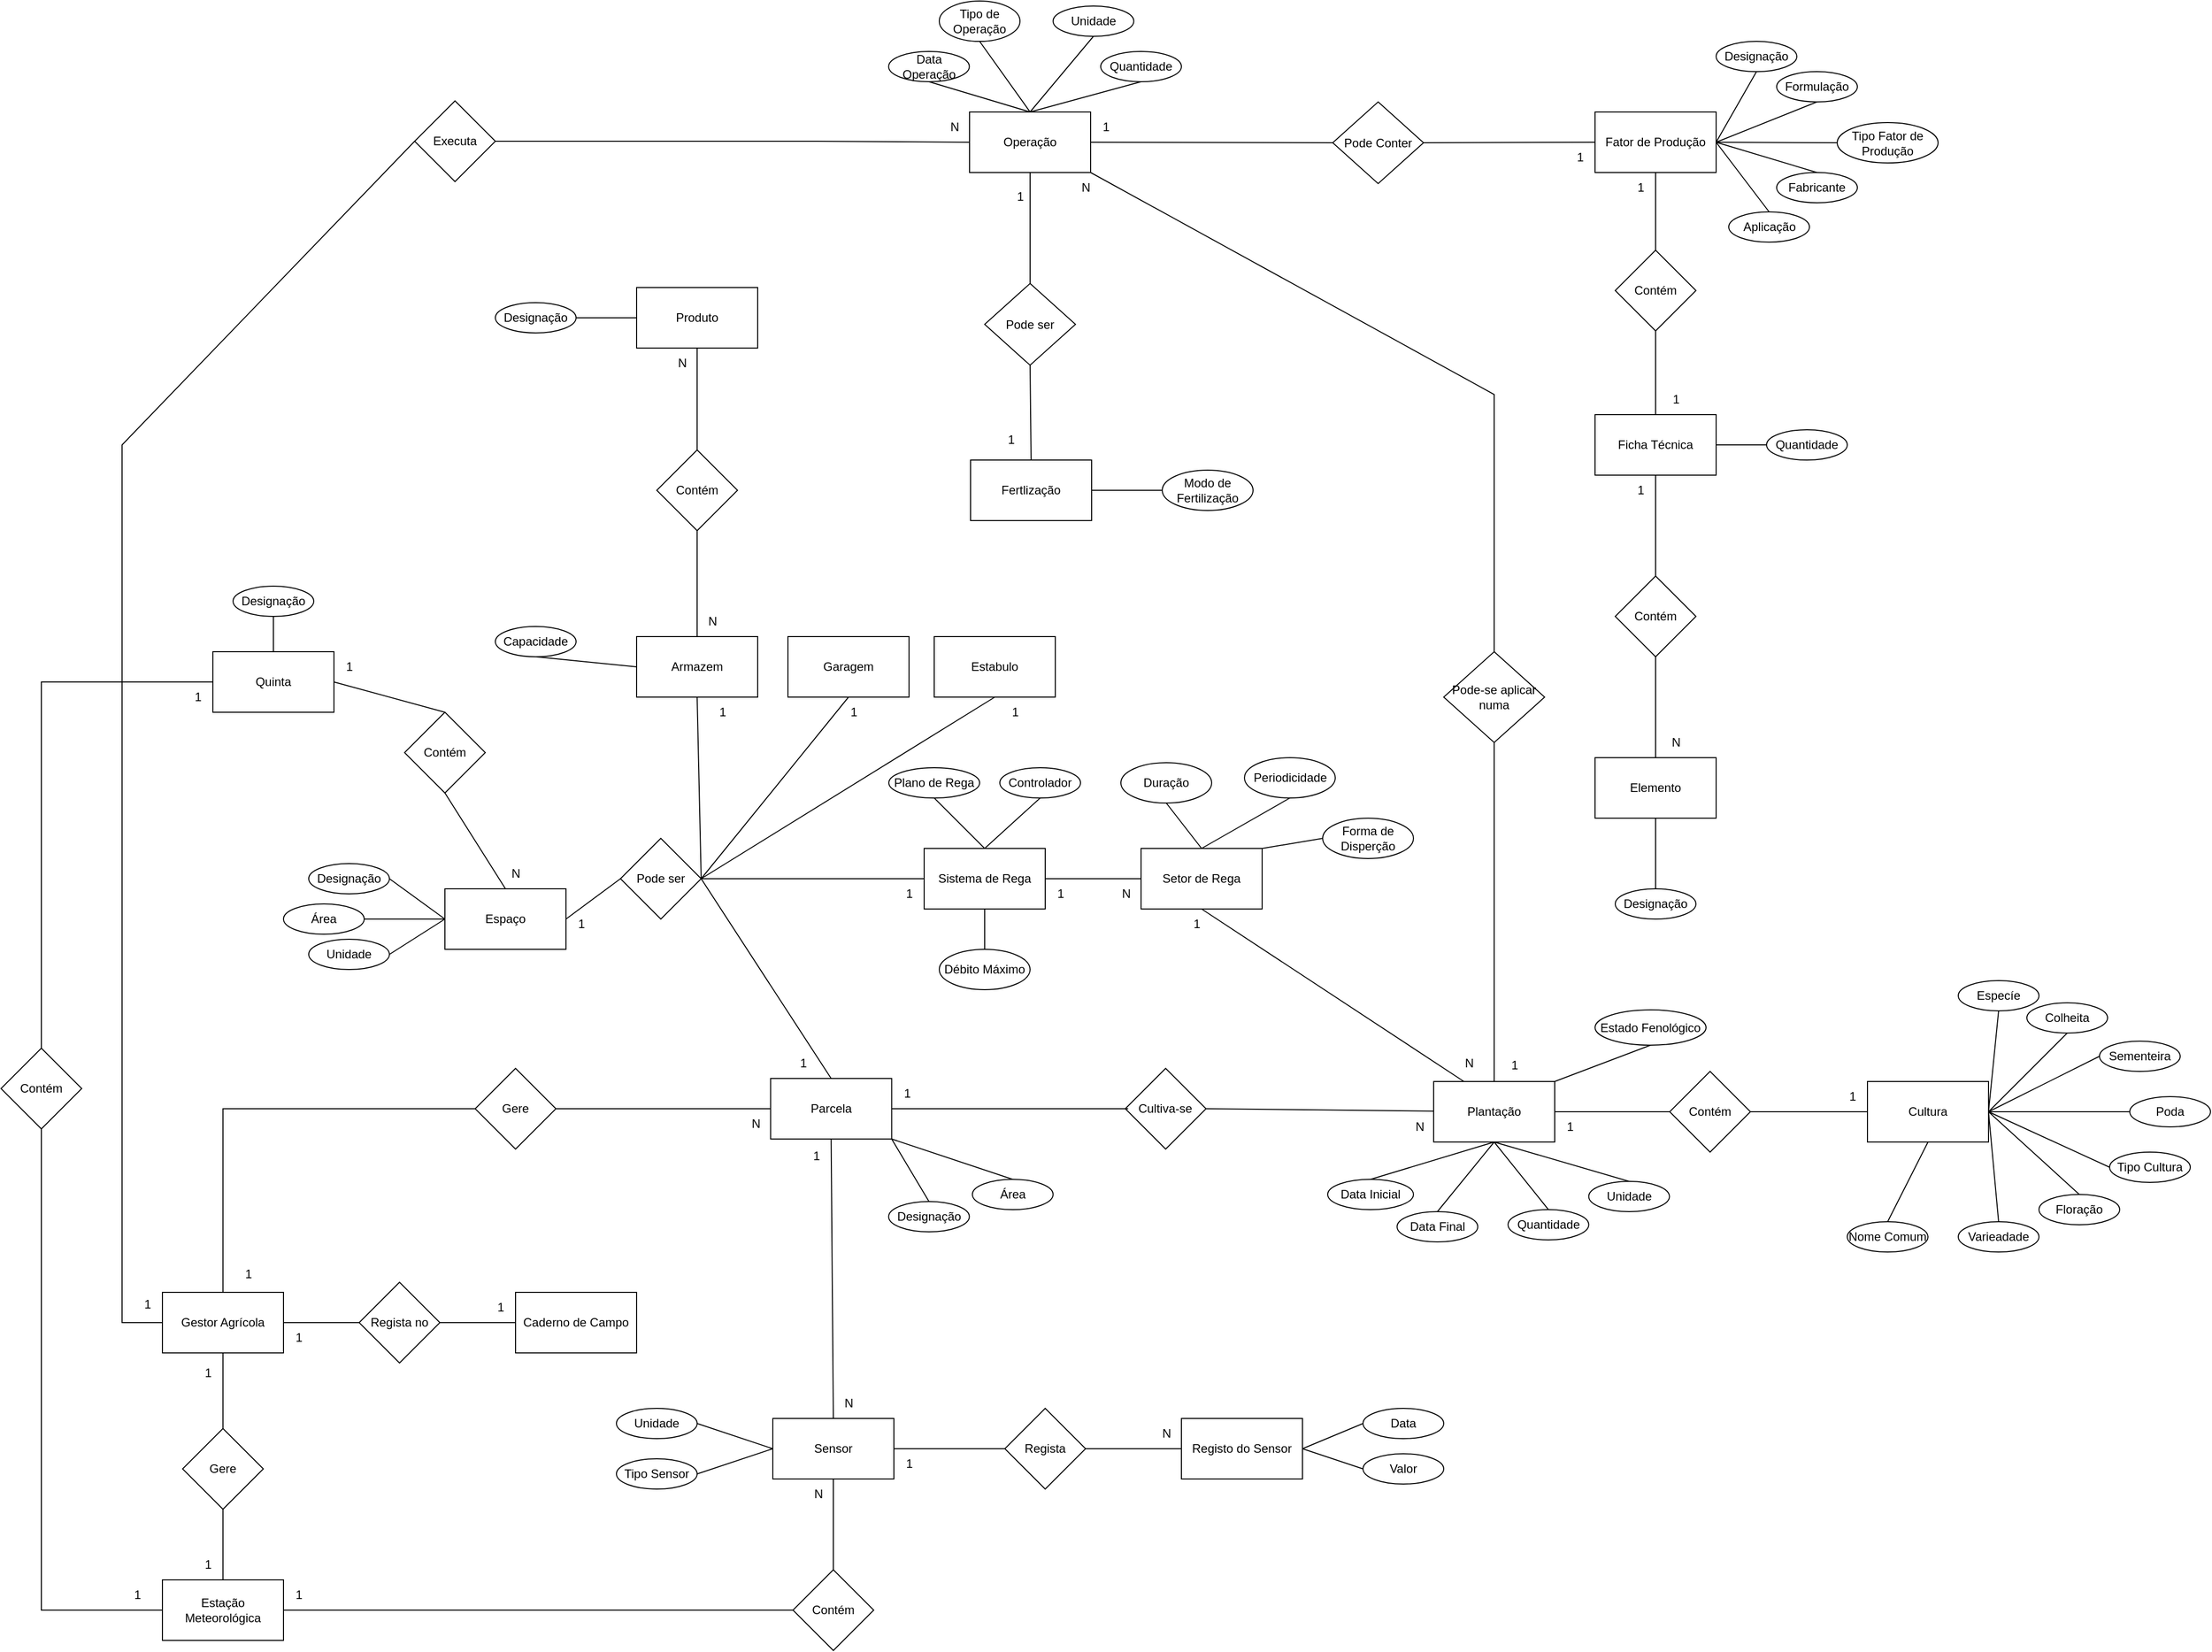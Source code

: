 <mxfile version="22.1.2" type="device">
  <diagram id="C5RBs43oDa-KdzZeNtuy" name="Page-1">
    <mxGraphModel dx="1441" dy="1988" grid="1" gridSize="10" guides="1" tooltips="1" connect="1" arrows="1" fold="1" page="1" pageScale="1" pageWidth="827" pageHeight="1169" background="none" math="0" shadow="0">
      <root>
        <mxCell id="WIyWlLk6GJQsqaUBKTNV-0" />
        <mxCell id="WIyWlLk6GJQsqaUBKTNV-1" parent="WIyWlLk6GJQsqaUBKTNV-0" />
        <mxCell id="etLwFJgJZtQVE6GD_fiM-0" value="Gestor Agrícola" style="rounded=0;whiteSpace=wrap;html=1;" parent="WIyWlLk6GJQsqaUBKTNV-1" vertex="1">
          <mxGeometry x="160" y="520" width="120" height="60" as="geometry" />
        </mxCell>
        <mxCell id="etLwFJgJZtQVE6GD_fiM-2" value="Espaço" style="rounded=0;whiteSpace=wrap;html=1;" parent="WIyWlLk6GJQsqaUBKTNV-1" vertex="1">
          <mxGeometry x="440" y="120" width="120" height="60" as="geometry" />
        </mxCell>
        <mxCell id="etLwFJgJZtQVE6GD_fiM-3" value="Parcela" style="rounded=0;whiteSpace=wrap;html=1;" parent="WIyWlLk6GJQsqaUBKTNV-1" vertex="1">
          <mxGeometry x="762.81" y="308" width="120" height="60" as="geometry" />
        </mxCell>
        <mxCell id="etLwFJgJZtQVE6GD_fiM-6" value="" style="endArrow=none;html=1;rounded=0;entryX=0;entryY=0.5;entryDx=0;entryDy=0;exitX=0.5;exitY=0;exitDx=0;exitDy=0;" parent="WIyWlLk6GJQsqaUBKTNV-1" source="etLwFJgJZtQVE6GD_fiM-0" target="etLwFJgJZtQVE6GD_fiM-11" edge="1">
          <mxGeometry width="50" height="50" relative="1" as="geometry">
            <mxPoint x="320" y="390" as="sourcePoint" />
            <mxPoint x="480" y="300" as="targetPoint" />
            <Array as="points">
              <mxPoint x="220" y="338" />
            </Array>
          </mxGeometry>
        </mxCell>
        <mxCell id="etLwFJgJZtQVE6GD_fiM-11" value="Gere" style="rhombus;whiteSpace=wrap;html=1;" parent="WIyWlLk6GJQsqaUBKTNV-1" vertex="1">
          <mxGeometry x="470" y="298" width="80" height="80" as="geometry" />
        </mxCell>
        <mxCell id="etLwFJgJZtQVE6GD_fiM-12" value="" style="endArrow=none;html=1;rounded=0;exitX=1;exitY=0.5;exitDx=0;exitDy=0;entryX=0;entryY=0.5;entryDx=0;entryDy=0;" parent="WIyWlLk6GJQsqaUBKTNV-1" source="etLwFJgJZtQVE6GD_fiM-11" target="etLwFJgJZtQVE6GD_fiM-3" edge="1">
          <mxGeometry width="50" height="50" relative="1" as="geometry">
            <mxPoint x="430" y="350" as="sourcePoint" />
            <mxPoint x="430" y="460" as="targetPoint" />
          </mxGeometry>
        </mxCell>
        <mxCell id="etLwFJgJZtQVE6GD_fiM-16" value="Quinta" style="whiteSpace=wrap;html=1;" parent="WIyWlLk6GJQsqaUBKTNV-1" vertex="1">
          <mxGeometry x="210" y="-115" width="120" height="60" as="geometry" />
        </mxCell>
        <mxCell id="etLwFJgJZtQVE6GD_fiM-17" value="Contém" style="rhombus;whiteSpace=wrap;html=1;" parent="WIyWlLk6GJQsqaUBKTNV-1" vertex="1">
          <mxGeometry x="400" y="-55" width="80" height="80" as="geometry" />
        </mxCell>
        <mxCell id="etLwFJgJZtQVE6GD_fiM-20" value="" style="endArrow=none;html=1;rounded=0;exitX=1;exitY=0.5;exitDx=0;exitDy=0;entryX=0.5;entryY=0;entryDx=0;entryDy=0;" parent="WIyWlLk6GJQsqaUBKTNV-1" source="etLwFJgJZtQVE6GD_fiM-16" target="etLwFJgJZtQVE6GD_fiM-17" edge="1">
          <mxGeometry width="50" height="50" relative="1" as="geometry">
            <mxPoint x="390" y="290" as="sourcePoint" />
            <mxPoint x="440" y="240" as="targetPoint" />
          </mxGeometry>
        </mxCell>
        <mxCell id="etLwFJgJZtQVE6GD_fiM-24" value="1" style="text;html=1;align=center;verticalAlign=middle;resizable=0;points=[];autosize=1;strokeColor=none;fillColor=none;" parent="WIyWlLk6GJQsqaUBKTNV-1" vertex="1">
          <mxGeometry x="130" y="517" width="30" height="30" as="geometry" />
        </mxCell>
        <mxCell id="etLwFJgJZtQVE6GD_fiM-25" value="N" style="text;html=1;align=center;verticalAlign=middle;resizable=0;points=[];autosize=1;strokeColor=none;fillColor=none;" parent="WIyWlLk6GJQsqaUBKTNV-1" vertex="1">
          <mxGeometry x="732.81" y="338" width="30" height="30" as="geometry" />
        </mxCell>
        <mxCell id="etLwFJgJZtQVE6GD_fiM-30" value="Área" style="ellipse;whiteSpace=wrap;html=1;" parent="WIyWlLk6GJQsqaUBKTNV-1" vertex="1">
          <mxGeometry x="280" y="135" width="80" height="30" as="geometry" />
        </mxCell>
        <mxCell id="etLwFJgJZtQVE6GD_fiM-31" value="Unidade" style="ellipse;whiteSpace=wrap;html=1;" parent="WIyWlLk6GJQsqaUBKTNV-1" vertex="1">
          <mxGeometry x="305" y="170" width="80" height="30" as="geometry" />
        </mxCell>
        <mxCell id="etLwFJgJZtQVE6GD_fiM-35" value="Área" style="ellipse;whiteSpace=wrap;html=1;" parent="WIyWlLk6GJQsqaUBKTNV-1" vertex="1">
          <mxGeometry x="962.81" y="408" width="80" height="30" as="geometry" />
        </mxCell>
        <mxCell id="etLwFJgJZtQVE6GD_fiM-37" value="" style="endArrow=none;html=1;rounded=0;entryX=0.5;entryY=0;entryDx=0;entryDy=0;exitX=1;exitY=1;exitDx=0;exitDy=0;" parent="WIyWlLk6GJQsqaUBKTNV-1" source="etLwFJgJZtQVE6GD_fiM-3" target="etLwFJgJZtQVE6GD_fiM-35" edge="1">
          <mxGeometry width="50" height="50" relative="1" as="geometry">
            <mxPoint x="912.81" y="378" as="sourcePoint" />
            <mxPoint x="650.31" y="875" as="targetPoint" />
          </mxGeometry>
        </mxCell>
        <mxCell id="etLwFJgJZtQVE6GD_fiM-39" value="Plantação" style="whiteSpace=wrap;html=1;" parent="WIyWlLk6GJQsqaUBKTNV-1" vertex="1">
          <mxGeometry x="1420" y="311" width="120" height="60" as="geometry" />
        </mxCell>
        <mxCell id="etLwFJgJZtQVE6GD_fiM-40" style="edgeStyle=orthogonalEdgeStyle;rounded=0;orthogonalLoop=1;jettySize=auto;html=1;exitX=0.5;exitY=1;exitDx=0;exitDy=0;" parent="WIyWlLk6GJQsqaUBKTNV-1" source="etLwFJgJZtQVE6GD_fiM-35" target="etLwFJgJZtQVE6GD_fiM-35" edge="1">
          <mxGeometry relative="1" as="geometry" />
        </mxCell>
        <mxCell id="etLwFJgJZtQVE6GD_fiM-43" value="Designação" style="ellipse;whiteSpace=wrap;html=1;" parent="WIyWlLk6GJQsqaUBKTNV-1" vertex="1">
          <mxGeometry x="879.81" y="430" width="80" height="30" as="geometry" />
        </mxCell>
        <mxCell id="etLwFJgJZtQVE6GD_fiM-47" value="" style="endArrow=none;html=1;rounded=0;exitX=1;exitY=1;exitDx=0;exitDy=0;entryX=0.5;entryY=0;entryDx=0;entryDy=0;" parent="WIyWlLk6GJQsqaUBKTNV-1" source="etLwFJgJZtQVE6GD_fiM-3" target="etLwFJgJZtQVE6GD_fiM-43" edge="1">
          <mxGeometry width="50" height="50" relative="1" as="geometry">
            <mxPoint x="912.81" y="378" as="sourcePoint" />
            <mxPoint x="805.31" y="505" as="targetPoint" />
          </mxGeometry>
        </mxCell>
        <mxCell id="etLwFJgJZtQVE6GD_fiM-50" value="Cultiva-se" style="rhombus;whiteSpace=wrap;html=1;" parent="WIyWlLk6GJQsqaUBKTNV-1" vertex="1">
          <mxGeometry x="1114.38" y="298" width="80" height="80" as="geometry" />
        </mxCell>
        <mxCell id="etLwFJgJZtQVE6GD_fiM-51" value="" style="endArrow=none;html=1;rounded=0;exitX=0;exitY=0.5;exitDx=0;exitDy=0;entryX=1;entryY=0.5;entryDx=0;entryDy=0;" parent="WIyWlLk6GJQsqaUBKTNV-1" target="etLwFJgJZtQVE6GD_fiM-3" edge="1">
          <mxGeometry width="50" height="50" relative="1" as="geometry">
            <mxPoint x="1117.19" y="338" as="sourcePoint" />
            <mxPoint x="637.19" y="280" as="targetPoint" />
          </mxGeometry>
        </mxCell>
        <mxCell id="etLwFJgJZtQVE6GD_fiM-52" value="" style="endArrow=none;html=1;rounded=0;entryX=1;entryY=0.5;entryDx=0;entryDy=0;" parent="WIyWlLk6GJQsqaUBKTNV-1" source="etLwFJgJZtQVE6GD_fiM-39" target="etLwFJgJZtQVE6GD_fiM-50" edge="1">
          <mxGeometry width="50" height="50" relative="1" as="geometry">
            <mxPoint x="530" y="330" as="sourcePoint" />
            <mxPoint x="580" y="280" as="targetPoint" />
          </mxGeometry>
        </mxCell>
        <mxCell id="etLwFJgJZtQVE6GD_fiM-53" value="Designação" style="ellipse;whiteSpace=wrap;html=1;" parent="WIyWlLk6GJQsqaUBKTNV-1" vertex="1">
          <mxGeometry x="305" y="95" width="80" height="30" as="geometry" />
        </mxCell>
        <mxCell id="etLwFJgJZtQVE6GD_fiM-56" value="Cultura" style="whiteSpace=wrap;html=1;" parent="WIyWlLk6GJQsqaUBKTNV-1" vertex="1">
          <mxGeometry x="1850" y="311" width="120" height="60" as="geometry" />
        </mxCell>
        <mxCell id="etLwFJgJZtQVE6GD_fiM-57" value="Contém" style="rhombus;whiteSpace=wrap;html=1;" parent="WIyWlLk6GJQsqaUBKTNV-1" vertex="1">
          <mxGeometry x="1654" y="301" width="80" height="80" as="geometry" />
        </mxCell>
        <mxCell id="etLwFJgJZtQVE6GD_fiM-58" value="" style="endArrow=none;html=1;rounded=0;entryX=1;entryY=0.5;entryDx=0;entryDy=0;" parent="WIyWlLk6GJQsqaUBKTNV-1" source="etLwFJgJZtQVE6GD_fiM-57" target="etLwFJgJZtQVE6GD_fiM-39" edge="1">
          <mxGeometry width="50" height="50" relative="1" as="geometry">
            <mxPoint x="940" y="740" as="sourcePoint" />
            <mxPoint x="990" y="690" as="targetPoint" />
          </mxGeometry>
        </mxCell>
        <mxCell id="etLwFJgJZtQVE6GD_fiM-59" value="" style="endArrow=none;html=1;rounded=0;exitX=1;exitY=0.5;exitDx=0;exitDy=0;entryX=0;entryY=0.5;entryDx=0;entryDy=0;" parent="WIyWlLk6GJQsqaUBKTNV-1" source="etLwFJgJZtQVE6GD_fiM-57" target="etLwFJgJZtQVE6GD_fiM-56" edge="1">
          <mxGeometry width="50" height="50" relative="1" as="geometry">
            <mxPoint x="1850" y="348" as="sourcePoint" />
            <mxPoint x="1070" y="690" as="targetPoint" />
          </mxGeometry>
        </mxCell>
        <mxCell id="etLwFJgJZtQVE6GD_fiM-60" value="1" style="text;html=1;align=center;verticalAlign=middle;resizable=0;points=[];autosize=1;strokeColor=none;fillColor=none;" parent="WIyWlLk6GJQsqaUBKTNV-1" vertex="1">
          <mxGeometry x="882.81" y="308" width="30" height="30" as="geometry" />
        </mxCell>
        <mxCell id="etLwFJgJZtQVE6GD_fiM-61" value="N" style="text;html=1;align=center;verticalAlign=middle;resizable=0;points=[];autosize=1;strokeColor=none;fillColor=none;" parent="WIyWlLk6GJQsqaUBKTNV-1" vertex="1">
          <mxGeometry x="1391.25" y="341" width="30" height="30" as="geometry" />
        </mxCell>
        <mxCell id="etLwFJgJZtQVE6GD_fiM-63" value="1" style="text;html=1;align=center;verticalAlign=middle;resizable=0;points=[];autosize=1;strokeColor=none;fillColor=none;" parent="WIyWlLk6GJQsqaUBKTNV-1" vertex="1">
          <mxGeometry x="1820" y="311" width="30" height="30" as="geometry" />
        </mxCell>
        <mxCell id="etLwFJgJZtQVE6GD_fiM-65" value="1" style="text;html=1;align=center;verticalAlign=middle;resizable=0;points=[];autosize=1;strokeColor=none;fillColor=none;" parent="WIyWlLk6GJQsqaUBKTNV-1" vertex="1">
          <mxGeometry x="1540" y="341" width="30" height="30" as="geometry" />
        </mxCell>
        <mxCell id="etLwFJgJZtQVE6GD_fiM-68" value="Nome Comum" style="ellipse;whiteSpace=wrap;html=1;" parent="WIyWlLk6GJQsqaUBKTNV-1" vertex="1">
          <mxGeometry x="1830" y="450" width="80" height="30" as="geometry" />
        </mxCell>
        <mxCell id="etLwFJgJZtQVE6GD_fiM-69" value="Tipo Cultura" style="ellipse;whiteSpace=wrap;html=1;" parent="WIyWlLk6GJQsqaUBKTNV-1" vertex="1">
          <mxGeometry x="2090" y="381" width="80" height="30" as="geometry" />
        </mxCell>
        <mxCell id="etLwFJgJZtQVE6GD_fiM-73" value="" style="endArrow=none;html=1;rounded=0;entryX=0.5;entryY=0;entryDx=0;entryDy=0;exitX=0.5;exitY=1;exitDx=0;exitDy=0;" parent="WIyWlLk6GJQsqaUBKTNV-1" source="etLwFJgJZtQVE6GD_fiM-56" target="etLwFJgJZtQVE6GD_fiM-68" edge="1">
          <mxGeometry width="50" height="50" relative="1" as="geometry">
            <mxPoint x="1970" y="373" as="sourcePoint" />
            <mxPoint x="1910" y="493.0" as="targetPoint" />
          </mxGeometry>
        </mxCell>
        <mxCell id="etLwFJgJZtQVE6GD_fiM-74" value="" style="endArrow=none;html=1;rounded=0;entryX=0;entryY=0.5;entryDx=0;entryDy=0;exitX=1;exitY=0.5;exitDx=0;exitDy=0;" parent="WIyWlLk6GJQsqaUBKTNV-1" source="etLwFJgJZtQVE6GD_fiM-56" target="etLwFJgJZtQVE6GD_fiM-69" edge="1">
          <mxGeometry width="50" height="50" relative="1" as="geometry">
            <mxPoint x="1830" y="341" as="sourcePoint" />
            <mxPoint x="1880" y="291" as="targetPoint" />
          </mxGeometry>
        </mxCell>
        <mxCell id="etLwFJgJZtQVE6GD_fiM-75" value="Data Inicial" style="ellipse;whiteSpace=wrap;html=1;" parent="WIyWlLk6GJQsqaUBKTNV-1" vertex="1">
          <mxGeometry x="1315" y="408" width="85" height="30" as="geometry" />
        </mxCell>
        <mxCell id="etLwFJgJZtQVE6GD_fiM-76" value="Quantidade" style="ellipse;whiteSpace=wrap;html=1;" parent="WIyWlLk6GJQsqaUBKTNV-1" vertex="1">
          <mxGeometry x="1493.75" y="438" width="80" height="30" as="geometry" />
        </mxCell>
        <mxCell id="etLwFJgJZtQVE6GD_fiM-77" value="Data Final" style="ellipse;whiteSpace=wrap;html=1;" parent="WIyWlLk6GJQsqaUBKTNV-1" vertex="1">
          <mxGeometry x="1383.75" y="440" width="80" height="30" as="geometry" />
        </mxCell>
        <mxCell id="etLwFJgJZtQVE6GD_fiM-78" value="Unidade" style="ellipse;whiteSpace=wrap;html=1;" parent="WIyWlLk6GJQsqaUBKTNV-1" vertex="1">
          <mxGeometry x="1573.75" y="410" width="80" height="30" as="geometry" />
        </mxCell>
        <mxCell id="etLwFJgJZtQVE6GD_fiM-79" value="" style="endArrow=none;html=1;rounded=0;entryX=0.5;entryY=0;entryDx=0;entryDy=0;exitX=0.5;exitY=1;exitDx=0;exitDy=0;" parent="WIyWlLk6GJQsqaUBKTNV-1" source="etLwFJgJZtQVE6GD_fiM-39" target="etLwFJgJZtQVE6GD_fiM-75" edge="1">
          <mxGeometry width="50" height="50" relative="1" as="geometry">
            <mxPoint x="870" y="780" as="sourcePoint" />
            <mxPoint x="1380" y="410.0" as="targetPoint" />
          </mxGeometry>
        </mxCell>
        <mxCell id="etLwFJgJZtQVE6GD_fiM-80" value="" style="endArrow=none;html=1;rounded=0;entryX=0.5;entryY=0;entryDx=0;entryDy=0;exitX=0.5;exitY=1;exitDx=0;exitDy=0;" parent="WIyWlLk6GJQsqaUBKTNV-1" source="etLwFJgJZtQVE6GD_fiM-39" target="etLwFJgJZtQVE6GD_fiM-77" edge="1">
          <mxGeometry width="50" height="50" relative="1" as="geometry">
            <mxPoint x="870" y="780" as="sourcePoint" />
            <mxPoint x="920" y="730" as="targetPoint" />
          </mxGeometry>
        </mxCell>
        <mxCell id="etLwFJgJZtQVE6GD_fiM-81" value="" style="endArrow=none;html=1;rounded=0;entryX=0.5;entryY=0;entryDx=0;entryDy=0;exitX=0.5;exitY=1;exitDx=0;exitDy=0;" parent="WIyWlLk6GJQsqaUBKTNV-1" source="etLwFJgJZtQVE6GD_fiM-39" target="etLwFJgJZtQVE6GD_fiM-76" edge="1">
          <mxGeometry width="50" height="50" relative="1" as="geometry">
            <mxPoint x="1560" y="380" as="sourcePoint" />
            <mxPoint x="920" y="730" as="targetPoint" />
          </mxGeometry>
        </mxCell>
        <mxCell id="etLwFJgJZtQVE6GD_fiM-82" value="" style="endArrow=none;html=1;rounded=0;exitX=0.5;exitY=0;exitDx=0;exitDy=0;entryX=0.5;entryY=1;entryDx=0;entryDy=0;" parent="WIyWlLk6GJQsqaUBKTNV-1" source="etLwFJgJZtQVE6GD_fiM-78" target="etLwFJgJZtQVE6GD_fiM-39" edge="1">
          <mxGeometry width="50" height="50" relative="1" as="geometry">
            <mxPoint x="870" y="780" as="sourcePoint" />
            <mxPoint x="920" y="730" as="targetPoint" />
          </mxGeometry>
        </mxCell>
        <mxCell id="etLwFJgJZtQVE6GD_fiM-83" value="Fator de Produção" style="whiteSpace=wrap;html=1;" parent="WIyWlLk6GJQsqaUBKTNV-1" vertex="1">
          <mxGeometry x="1580" y="-650" width="120" height="60" as="geometry" />
        </mxCell>
        <mxCell id="etLwFJgJZtQVE6GD_fiM-99" value="Operação" style="rounded=0;whiteSpace=wrap;html=1;" parent="WIyWlLk6GJQsqaUBKTNV-1" vertex="1">
          <mxGeometry x="960" y="-650" width="120" height="60" as="geometry" />
        </mxCell>
        <mxCell id="etLwFJgJZtQVE6GD_fiM-103" value="Pode-se aplicar numa" style="rhombus;whiteSpace=wrap;html=1;" parent="WIyWlLk6GJQsqaUBKTNV-1" vertex="1">
          <mxGeometry x="1430" y="-115" width="100" height="90" as="geometry" />
        </mxCell>
        <mxCell id="etLwFJgJZtQVE6GD_fiM-105" value="" style="endArrow=none;html=1;rounded=0;exitX=0.5;exitY=0;exitDx=0;exitDy=0;entryX=0.5;entryY=1;entryDx=0;entryDy=0;" parent="WIyWlLk6GJQsqaUBKTNV-1" source="etLwFJgJZtQVE6GD_fiM-39" target="etLwFJgJZtQVE6GD_fiM-103" edge="1">
          <mxGeometry width="50" height="50" relative="1" as="geometry">
            <mxPoint x="1150" y="220" as="sourcePoint" />
            <mxPoint x="1200" y="170" as="targetPoint" />
          </mxGeometry>
        </mxCell>
        <mxCell id="etLwFJgJZtQVE6GD_fiM-106" value="" style="endArrow=none;html=1;rounded=0;entryX=1;entryY=1;entryDx=0;entryDy=0;exitX=0.5;exitY=0;exitDx=0;exitDy=0;" parent="WIyWlLk6GJQsqaUBKTNV-1" source="etLwFJgJZtQVE6GD_fiM-103" target="etLwFJgJZtQVE6GD_fiM-99" edge="1">
          <mxGeometry width="50" height="50" relative="1" as="geometry">
            <mxPoint x="1150" y="220" as="sourcePoint" />
            <mxPoint x="1200" y="170" as="targetPoint" />
            <Array as="points">
              <mxPoint x="1480" y="-370" />
            </Array>
          </mxGeometry>
        </mxCell>
        <mxCell id="etLwFJgJZtQVE6GD_fiM-111" value="1" style="text;html=1;align=center;verticalAlign=middle;resizable=0;points=[];autosize=1;strokeColor=none;fillColor=none;" parent="WIyWlLk6GJQsqaUBKTNV-1" vertex="1">
          <mxGeometry x="1485" y="280" width="30" height="30" as="geometry" />
        </mxCell>
        <mxCell id="etLwFJgJZtQVE6GD_fiM-112" value="N" style="text;html=1;align=center;verticalAlign=middle;resizable=0;points=[];autosize=1;strokeColor=none;fillColor=none;" parent="WIyWlLk6GJQsqaUBKTNV-1" vertex="1">
          <mxGeometry x="1060" y="-590" width="30" height="30" as="geometry" />
        </mxCell>
        <mxCell id="etLwFJgJZtQVE6GD_fiM-122" value="Data Operação" style="ellipse;whiteSpace=wrap;html=1;" parent="WIyWlLk6GJQsqaUBKTNV-1" vertex="1">
          <mxGeometry x="879.81" y="-710" width="80" height="30" as="geometry" />
        </mxCell>
        <mxCell id="etLwFJgJZtQVE6GD_fiM-123" value="Quantidade" style="ellipse;whiteSpace=wrap;html=1;" parent="WIyWlLk6GJQsqaUBKTNV-1" vertex="1">
          <mxGeometry x="1090" y="-710" width="80" height="30" as="geometry" />
        </mxCell>
        <mxCell id="etLwFJgJZtQVE6GD_fiM-124" value="Unidade" style="ellipse;whiteSpace=wrap;html=1;" parent="WIyWlLk6GJQsqaUBKTNV-1" vertex="1">
          <mxGeometry x="1042.81" y="-755" width="80" height="30" as="geometry" />
        </mxCell>
        <mxCell id="etLwFJgJZtQVE6GD_fiM-125" value="" style="endArrow=none;html=1;rounded=0;entryX=0.5;entryY=1;entryDx=0;entryDy=0;exitX=0.5;exitY=0;exitDx=0;exitDy=0;" parent="WIyWlLk6GJQsqaUBKTNV-1" source="etLwFJgJZtQVE6GD_fiM-99" target="etLwFJgJZtQVE6GD_fiM-123" edge="1">
          <mxGeometry width="50" height="50" relative="1" as="geometry">
            <mxPoint x="1110" y="-450" as="sourcePoint" />
            <mxPoint x="1160" y="-500" as="targetPoint" />
          </mxGeometry>
        </mxCell>
        <mxCell id="etLwFJgJZtQVE6GD_fiM-126" value="" style="endArrow=none;html=1;rounded=0;entryX=0.5;entryY=1;entryDx=0;entryDy=0;exitX=0.5;exitY=0;exitDx=0;exitDy=0;" parent="WIyWlLk6GJQsqaUBKTNV-1" source="etLwFJgJZtQVE6GD_fiM-99" target="etLwFJgJZtQVE6GD_fiM-124" edge="1">
          <mxGeometry width="50" height="50" relative="1" as="geometry">
            <mxPoint x="1110" y="-450" as="sourcePoint" />
            <mxPoint x="1160" y="-500" as="targetPoint" />
          </mxGeometry>
        </mxCell>
        <mxCell id="etLwFJgJZtQVE6GD_fiM-128" value="" style="endArrow=none;html=1;rounded=0;entryX=0.5;entryY=1;entryDx=0;entryDy=0;exitX=0.5;exitY=0;exitDx=0;exitDy=0;" parent="WIyWlLk6GJQsqaUBKTNV-1" source="etLwFJgJZtQVE6GD_fiM-99" target="etLwFJgJZtQVE6GD_fiM-122" edge="1">
          <mxGeometry width="50" height="50" relative="1" as="geometry">
            <mxPoint x="1020" y="-650" as="sourcePoint" />
            <mxPoint x="1160" y="-500" as="targetPoint" />
          </mxGeometry>
        </mxCell>
        <mxCell id="etLwFJgJZtQVE6GD_fiM-129" value="Ficha Técnica" style="whiteSpace=wrap;html=1;" parent="WIyWlLk6GJQsqaUBKTNV-1" vertex="1">
          <mxGeometry x="1580" y="-350" width="120" height="60" as="geometry" />
        </mxCell>
        <mxCell id="etLwFJgJZtQVE6GD_fiM-131" value="Elemento" style="whiteSpace=wrap;html=1;" parent="WIyWlLk6GJQsqaUBKTNV-1" vertex="1">
          <mxGeometry x="1580" y="-10" width="120" height="60" as="geometry" />
        </mxCell>
        <mxCell id="etLwFJgJZtQVE6GD_fiM-132" value="Contém" style="rhombus;whiteSpace=wrap;html=1;" parent="WIyWlLk6GJQsqaUBKTNV-1" vertex="1">
          <mxGeometry x="1600" y="-513" width="80" height="80" as="geometry" />
        </mxCell>
        <mxCell id="etLwFJgJZtQVE6GD_fiM-133" value="Contém" style="rhombus;whiteSpace=wrap;html=1;" parent="WIyWlLk6GJQsqaUBKTNV-1" vertex="1">
          <mxGeometry x="1600" y="-190" width="80" height="80" as="geometry" />
        </mxCell>
        <mxCell id="etLwFJgJZtQVE6GD_fiM-135" value="" style="endArrow=none;html=1;rounded=0;exitX=0.5;exitY=1;exitDx=0;exitDy=0;entryX=0.5;entryY=0;entryDx=0;entryDy=0;" parent="WIyWlLk6GJQsqaUBKTNV-1" source="etLwFJgJZtQVE6GD_fiM-83" target="etLwFJgJZtQVE6GD_fiM-132" edge="1">
          <mxGeometry width="50" height="50" relative="1" as="geometry">
            <mxPoint x="1500" y="-850" as="sourcePoint" />
            <mxPoint x="1640" y="-30" as="targetPoint" />
          </mxGeometry>
        </mxCell>
        <mxCell id="etLwFJgJZtQVE6GD_fiM-138" value="1" style="text;html=1;align=center;verticalAlign=middle;resizable=0;points=[];autosize=1;strokeColor=none;fillColor=none;" parent="WIyWlLk6GJQsqaUBKTNV-1" vertex="1">
          <mxGeometry x="1610" y="-590" width="30" height="30" as="geometry" />
        </mxCell>
        <mxCell id="etLwFJgJZtQVE6GD_fiM-140" value="" style="endArrow=none;html=1;rounded=0;exitX=0.5;exitY=1;exitDx=0;exitDy=0;entryX=0.5;entryY=0;entryDx=0;entryDy=0;" parent="WIyWlLk6GJQsqaUBKTNV-1" source="etLwFJgJZtQVE6GD_fiM-132" target="etLwFJgJZtQVE6GD_fiM-129" edge="1">
          <mxGeometry width="50" height="50" relative="1" as="geometry">
            <mxPoint x="1640" y="-39" as="sourcePoint" />
            <mxPoint x="1625" y="-69" as="targetPoint" />
          </mxGeometry>
        </mxCell>
        <mxCell id="etLwFJgJZtQVE6GD_fiM-141" value="N" style="text;html=1;align=center;verticalAlign=middle;resizable=0;points=[];autosize=1;strokeColor=none;fillColor=none;" parent="WIyWlLk6GJQsqaUBKTNV-1" vertex="1">
          <mxGeometry x="1645" y="-40" width="30" height="30" as="geometry" />
        </mxCell>
        <mxCell id="etLwFJgJZtQVE6GD_fiM-143" value="1" style="text;html=1;align=center;verticalAlign=middle;resizable=0;points=[];autosize=1;strokeColor=none;fillColor=none;" parent="WIyWlLk6GJQsqaUBKTNV-1" vertex="1">
          <mxGeometry x="1645" y="-380" width="30" height="30" as="geometry" />
        </mxCell>
        <mxCell id="etLwFJgJZtQVE6GD_fiM-144" value="1" style="text;html=1;align=center;verticalAlign=middle;resizable=0;points=[];autosize=1;strokeColor=none;fillColor=none;" parent="WIyWlLk6GJQsqaUBKTNV-1" vertex="1">
          <mxGeometry x="1610" y="-290" width="30" height="30" as="geometry" />
        </mxCell>
        <mxCell id="etLwFJgJZtQVE6GD_fiM-145" value="Designação" style="ellipse;whiteSpace=wrap;html=1;" parent="WIyWlLk6GJQsqaUBKTNV-1" vertex="1">
          <mxGeometry x="1700" y="-720" width="80" height="30" as="geometry" />
        </mxCell>
        <mxCell id="etLwFJgJZtQVE6GD_fiM-146" value="Formulação" style="ellipse;whiteSpace=wrap;html=1;" parent="WIyWlLk6GJQsqaUBKTNV-1" vertex="1">
          <mxGeometry x="1760" y="-690" width="80" height="30" as="geometry" />
        </mxCell>
        <mxCell id="etLwFJgJZtQVE6GD_fiM-148" value="Fabricante" style="ellipse;whiteSpace=wrap;html=1;" parent="WIyWlLk6GJQsqaUBKTNV-1" vertex="1">
          <mxGeometry x="1760" y="-590" width="80" height="30" as="geometry" />
        </mxCell>
        <mxCell id="etLwFJgJZtQVE6GD_fiM-149" value="Tipo Fator de Produção" style="ellipse;whiteSpace=wrap;html=1;" parent="WIyWlLk6GJQsqaUBKTNV-1" vertex="1">
          <mxGeometry x="1820" y="-639.5" width="100" height="40" as="geometry" />
        </mxCell>
        <mxCell id="etLwFJgJZtQVE6GD_fiM-152" value="Aplicação" style="ellipse;whiteSpace=wrap;html=1;" parent="WIyWlLk6GJQsqaUBKTNV-1" vertex="1">
          <mxGeometry x="1712.5" y="-551" width="80" height="30" as="geometry" />
        </mxCell>
        <mxCell id="etLwFJgJZtQVE6GD_fiM-153" value="" style="endArrow=none;html=1;rounded=0;entryX=0.5;entryY=1;entryDx=0;entryDy=0;exitX=1;exitY=0.5;exitDx=0;exitDy=0;" parent="WIyWlLk6GJQsqaUBKTNV-1" source="etLwFJgJZtQVE6GD_fiM-83" target="etLwFJgJZtQVE6GD_fiM-145" edge="1">
          <mxGeometry width="50" height="50" relative="1" as="geometry">
            <mxPoint x="1590" y="-650" as="sourcePoint" />
            <mxPoint x="1640" y="-700" as="targetPoint" />
          </mxGeometry>
        </mxCell>
        <mxCell id="etLwFJgJZtQVE6GD_fiM-154" value="" style="endArrow=none;html=1;rounded=0;entryX=0.5;entryY=1;entryDx=0;entryDy=0;exitX=1;exitY=0.5;exitDx=0;exitDy=0;" parent="WIyWlLk6GJQsqaUBKTNV-1" source="etLwFJgJZtQVE6GD_fiM-83" target="etLwFJgJZtQVE6GD_fiM-146" edge="1">
          <mxGeometry width="50" height="50" relative="1" as="geometry">
            <mxPoint x="1590" y="-650" as="sourcePoint" />
            <mxPoint x="1640" y="-700" as="targetPoint" />
          </mxGeometry>
        </mxCell>
        <mxCell id="etLwFJgJZtQVE6GD_fiM-156" value="" style="endArrow=none;html=1;rounded=0;entryX=0;entryY=0.5;entryDx=0;entryDy=0;exitX=1;exitY=0.5;exitDx=0;exitDy=0;" parent="WIyWlLk6GJQsqaUBKTNV-1" source="etLwFJgJZtQVE6GD_fiM-83" target="etLwFJgJZtQVE6GD_fiM-149" edge="1">
          <mxGeometry width="50" height="50" relative="1" as="geometry">
            <mxPoint x="1590" y="-650" as="sourcePoint" />
            <mxPoint x="1640" y="-700" as="targetPoint" />
          </mxGeometry>
        </mxCell>
        <mxCell id="etLwFJgJZtQVE6GD_fiM-157" value="" style="endArrow=none;html=1;rounded=0;entryX=0.5;entryY=0;entryDx=0;entryDy=0;exitX=1;exitY=0.5;exitDx=0;exitDy=0;" parent="WIyWlLk6GJQsqaUBKTNV-1" source="etLwFJgJZtQVE6GD_fiM-83" target="etLwFJgJZtQVE6GD_fiM-148" edge="1">
          <mxGeometry width="50" height="50" relative="1" as="geometry">
            <mxPoint x="1590" y="-650" as="sourcePoint" />
            <mxPoint x="1640" y="-700" as="targetPoint" />
          </mxGeometry>
        </mxCell>
        <mxCell id="etLwFJgJZtQVE6GD_fiM-158" value="" style="endArrow=none;html=1;rounded=0;entryX=0.5;entryY=0;entryDx=0;entryDy=0;exitX=1;exitY=0.5;exitDx=0;exitDy=0;" parent="WIyWlLk6GJQsqaUBKTNV-1" source="etLwFJgJZtQVE6GD_fiM-83" target="etLwFJgJZtQVE6GD_fiM-152" edge="1">
          <mxGeometry width="50" height="50" relative="1" as="geometry">
            <mxPoint x="1590" y="-650" as="sourcePoint" />
            <mxPoint x="1740.0" y="-540" as="targetPoint" />
          </mxGeometry>
        </mxCell>
        <mxCell id="etLwFJgJZtQVE6GD_fiM-159" value="Quantidade" style="ellipse;whiteSpace=wrap;html=1;" parent="WIyWlLk6GJQsqaUBKTNV-1" vertex="1">
          <mxGeometry x="1750" y="-335" width="80" height="30" as="geometry" />
        </mxCell>
        <mxCell id="etLwFJgJZtQVE6GD_fiM-162" value="Designação" style="ellipse;whiteSpace=wrap;html=1;" parent="WIyWlLk6GJQsqaUBKTNV-1" vertex="1">
          <mxGeometry x="1600" y="120" width="80" height="30" as="geometry" />
        </mxCell>
        <mxCell id="etLwFJgJZtQVE6GD_fiM-168" value="" style="endArrow=none;html=1;rounded=0;entryX=0;entryY=0.5;entryDx=0;entryDy=0;exitX=1;exitY=0.5;exitDx=0;exitDy=0;" parent="WIyWlLk6GJQsqaUBKTNV-1" source="etLwFJgJZtQVE6GD_fiM-129" target="etLwFJgJZtQVE6GD_fiM-159" edge="1">
          <mxGeometry width="50" height="50" relative="1" as="geometry">
            <mxPoint x="1940" y="10" as="sourcePoint" />
            <mxPoint x="2220" y="-10" as="targetPoint" />
          </mxGeometry>
        </mxCell>
        <mxCell id="etLwFJgJZtQVE6GD_fiM-172" value="Especíe" style="ellipse;whiteSpace=wrap;html=1;" parent="WIyWlLk6GJQsqaUBKTNV-1" vertex="1">
          <mxGeometry x="1940" y="211" width="80" height="30" as="geometry" />
        </mxCell>
        <mxCell id="etLwFJgJZtQVE6GD_fiM-173" value="Floração" style="ellipse;whiteSpace=wrap;html=1;" parent="WIyWlLk6GJQsqaUBKTNV-1" vertex="1">
          <mxGeometry x="2020" y="423" width="80" height="30" as="geometry" />
        </mxCell>
        <mxCell id="etLwFJgJZtQVE6GD_fiM-174" value="Colheita" style="ellipse;whiteSpace=wrap;html=1;" parent="WIyWlLk6GJQsqaUBKTNV-1" vertex="1">
          <mxGeometry x="2008" y="233" width="80" height="30" as="geometry" />
        </mxCell>
        <mxCell id="etLwFJgJZtQVE6GD_fiM-177" value="Varieadade" style="ellipse;whiteSpace=wrap;html=1;" parent="WIyWlLk6GJQsqaUBKTNV-1" vertex="1">
          <mxGeometry x="1940" y="450" width="80" height="30" as="geometry" />
        </mxCell>
        <mxCell id="etLwFJgJZtQVE6GD_fiM-178" value="" style="endArrow=none;html=1;rounded=0;entryX=1;entryY=0.5;entryDx=0;entryDy=0;exitX=0.5;exitY=1;exitDx=0;exitDy=0;" parent="WIyWlLk6GJQsqaUBKTNV-1" source="etLwFJgJZtQVE6GD_fiM-174" target="etLwFJgJZtQVE6GD_fiM-56" edge="1">
          <mxGeometry width="50" height="50" relative="1" as="geometry">
            <mxPoint x="1990" y="263" as="sourcePoint" />
            <mxPoint x="1770" y="453" as="targetPoint" />
          </mxGeometry>
        </mxCell>
        <mxCell id="etLwFJgJZtQVE6GD_fiM-179" value="" style="endArrow=none;html=1;rounded=0;exitX=0.5;exitY=1;exitDx=0;exitDy=0;entryX=1;entryY=0.5;entryDx=0;entryDy=0;" parent="WIyWlLk6GJQsqaUBKTNV-1" source="etLwFJgJZtQVE6GD_fiM-172" target="etLwFJgJZtQVE6GD_fiM-56" edge="1">
          <mxGeometry width="50" height="50" relative="1" as="geometry">
            <mxPoint x="1920" y="243" as="sourcePoint" />
            <mxPoint x="1910" y="313" as="targetPoint" />
          </mxGeometry>
        </mxCell>
        <mxCell id="etLwFJgJZtQVE6GD_fiM-180" value="" style="endArrow=none;html=1;rounded=0;entryX=1;entryY=0.5;entryDx=0;entryDy=0;exitX=0.5;exitY=0;exitDx=0;exitDy=0;" parent="WIyWlLk6GJQsqaUBKTNV-1" source="etLwFJgJZtQVE6GD_fiM-177" target="etLwFJgJZtQVE6GD_fiM-56" edge="1">
          <mxGeometry width="50" height="50" relative="1" as="geometry">
            <mxPoint x="1720" y="503" as="sourcePoint" />
            <mxPoint x="1770" y="453" as="targetPoint" />
          </mxGeometry>
        </mxCell>
        <mxCell id="etLwFJgJZtQVE6GD_fiM-181" value="" style="endArrow=none;html=1;rounded=0;exitX=0.5;exitY=0;exitDx=0;exitDy=0;entryX=1;entryY=0.5;entryDx=0;entryDy=0;" parent="WIyWlLk6GJQsqaUBKTNV-1" source="etLwFJgJZtQVE6GD_fiM-173" target="etLwFJgJZtQVE6GD_fiM-56" edge="1">
          <mxGeometry width="50" height="50" relative="1" as="geometry">
            <mxPoint x="1720" y="503" as="sourcePoint" />
            <mxPoint x="1910" y="373" as="targetPoint" />
          </mxGeometry>
        </mxCell>
        <mxCell id="etLwFJgJZtQVE6GD_fiM-186" value="Regista no" style="rhombus;whiteSpace=wrap;html=1;" parent="WIyWlLk6GJQsqaUBKTNV-1" vertex="1">
          <mxGeometry x="355" y="510" width="80" height="80" as="geometry" />
        </mxCell>
        <mxCell id="etLwFJgJZtQVE6GD_fiM-187" value="Caderno de Campo" style="rounded=0;whiteSpace=wrap;html=1;" parent="WIyWlLk6GJQsqaUBKTNV-1" vertex="1">
          <mxGeometry x="510" y="520" width="120" height="60" as="geometry" />
        </mxCell>
        <mxCell id="etLwFJgJZtQVE6GD_fiM-189" value="" style="endArrow=none;html=1;rounded=0;exitX=0;exitY=0.5;exitDx=0;exitDy=0;entryX=1;entryY=0.5;entryDx=0;entryDy=0;" parent="WIyWlLk6GJQsqaUBKTNV-1" source="etLwFJgJZtQVE6GD_fiM-187" target="etLwFJgJZtQVE6GD_fiM-186" edge="1">
          <mxGeometry width="50" height="50" relative="1" as="geometry">
            <mxPoint x="705" y="647.5" as="sourcePoint" />
            <mxPoint x="755" y="597.5" as="targetPoint" />
          </mxGeometry>
        </mxCell>
        <mxCell id="etLwFJgJZtQVE6GD_fiM-190" value="1" style="text;html=1;align=center;verticalAlign=middle;resizable=0;points=[];autosize=1;strokeColor=none;fillColor=none;" parent="WIyWlLk6GJQsqaUBKTNV-1" vertex="1">
          <mxGeometry x="280" y="550" width="30" height="30" as="geometry" />
        </mxCell>
        <mxCell id="etLwFJgJZtQVE6GD_fiM-191" value="1" style="text;html=1;align=center;verticalAlign=middle;resizable=0;points=[];autosize=1;strokeColor=none;fillColor=none;" parent="WIyWlLk6GJQsqaUBKTNV-1" vertex="1">
          <mxGeometry x="480" y="520" width="30" height="30" as="geometry" />
        </mxCell>
        <mxCell id="etLwFJgJZtQVE6GD_fiM-192" value="Executa" style="rhombus;whiteSpace=wrap;html=1;" parent="WIyWlLk6GJQsqaUBKTNV-1" vertex="1">
          <mxGeometry x="410" y="-661" width="80" height="80" as="geometry" />
        </mxCell>
        <mxCell id="etLwFJgJZtQVE6GD_fiM-193" value="" style="endArrow=none;html=1;rounded=0;entryX=0;entryY=0.5;entryDx=0;entryDy=0;exitX=0;exitY=0.5;exitDx=0;exitDy=0;" parent="WIyWlLk6GJQsqaUBKTNV-1" source="etLwFJgJZtQVE6GD_fiM-0" target="etLwFJgJZtQVE6GD_fiM-192" edge="1">
          <mxGeometry width="50" height="50" relative="1" as="geometry">
            <mxPoint x="230" y="430" as="sourcePoint" />
            <mxPoint x="900" y="-20" as="targetPoint" />
            <Array as="points">
              <mxPoint x="120" y="550" />
              <mxPoint x="120" y="-320" />
            </Array>
          </mxGeometry>
        </mxCell>
        <mxCell id="etLwFJgJZtQVE6GD_fiM-194" value="1" style="text;html=1;align=center;verticalAlign=middle;resizable=0;points=[];autosize=1;strokeColor=none;fillColor=none;" parent="WIyWlLk6GJQsqaUBKTNV-1" vertex="1">
          <mxGeometry x="230" y="487" width="30" height="30" as="geometry" />
        </mxCell>
        <mxCell id="etLwFJgJZtQVE6GD_fiM-195" value="" style="endArrow=none;html=1;rounded=0;entryX=0;entryY=0.5;entryDx=0;entryDy=0;exitX=1;exitY=0.5;exitDx=0;exitDy=0;" parent="WIyWlLk6GJQsqaUBKTNV-1" source="etLwFJgJZtQVE6GD_fiM-192" target="etLwFJgJZtQVE6GD_fiM-99" edge="1">
          <mxGeometry width="50" height="50" relative="1" as="geometry">
            <mxPoint x="780" y="-271" as="sourcePoint" />
            <mxPoint x="830" y="-321" as="targetPoint" />
            <Array as="points">
              <mxPoint x="810" y="-621" />
            </Array>
          </mxGeometry>
        </mxCell>
        <mxCell id="etLwFJgJZtQVE6GD_fiM-196" value="N" style="text;html=1;align=center;verticalAlign=middle;resizable=0;points=[];autosize=1;strokeColor=none;fillColor=none;" parent="WIyWlLk6GJQsqaUBKTNV-1" vertex="1">
          <mxGeometry x="930" y="-650" width="30" height="30" as="geometry" />
        </mxCell>
        <mxCell id="etLwFJgJZtQVE6GD_fiM-197" value="Estação Meteorológica" style="rounded=0;whiteSpace=wrap;html=1;" parent="WIyWlLk6GJQsqaUBKTNV-1" vertex="1">
          <mxGeometry x="160" y="805" width="120" height="60" as="geometry" />
        </mxCell>
        <mxCell id="etLwFJgJZtQVE6GD_fiM-198" value="Sensor" style="rounded=0;whiteSpace=wrap;html=1;" parent="WIyWlLk6GJQsqaUBKTNV-1" vertex="1">
          <mxGeometry x="765" y="645" width="120" height="60" as="geometry" />
        </mxCell>
        <mxCell id="etLwFJgJZtQVE6GD_fiM-202" value="Contém" style="rhombus;whiteSpace=wrap;html=1;" parent="WIyWlLk6GJQsqaUBKTNV-1" vertex="1">
          <mxGeometry x="785" y="795" width="80" height="80" as="geometry" />
        </mxCell>
        <mxCell id="etLwFJgJZtQVE6GD_fiM-203" value="" style="endArrow=none;html=1;rounded=0;exitX=1;exitY=0.5;exitDx=0;exitDy=0;entryX=0;entryY=0.5;entryDx=0;entryDy=0;" parent="WIyWlLk6GJQsqaUBKTNV-1" source="etLwFJgJZtQVE6GD_fiM-197" target="etLwFJgJZtQVE6GD_fiM-202" edge="1">
          <mxGeometry width="50" height="50" relative="1" as="geometry">
            <mxPoint x="890" y="725" as="sourcePoint" />
            <mxPoint x="940" y="675" as="targetPoint" />
          </mxGeometry>
        </mxCell>
        <mxCell id="etLwFJgJZtQVE6GD_fiM-204" value="" style="endArrow=none;html=1;rounded=0;exitX=0.5;exitY=0;exitDx=0;exitDy=0;entryX=0.5;entryY=1;entryDx=0;entryDy=0;" parent="WIyWlLk6GJQsqaUBKTNV-1" source="etLwFJgJZtQVE6GD_fiM-202" target="etLwFJgJZtQVE6GD_fiM-198" edge="1">
          <mxGeometry width="50" height="50" relative="1" as="geometry">
            <mxPoint x="955" y="632.5" as="sourcePoint" />
            <mxPoint x="1005" y="582.5" as="targetPoint" />
          </mxGeometry>
        </mxCell>
        <mxCell id="etLwFJgJZtQVE6GD_fiM-205" value="1" style="text;html=1;align=center;verticalAlign=middle;resizable=0;points=[];autosize=1;strokeColor=none;fillColor=none;" parent="WIyWlLk6GJQsqaUBKTNV-1" vertex="1">
          <mxGeometry x="280" y="805" width="30" height="30" as="geometry" />
        </mxCell>
        <mxCell id="etLwFJgJZtQVE6GD_fiM-209" value="Unidade" style="ellipse;whiteSpace=wrap;html=1;" parent="WIyWlLk6GJQsqaUBKTNV-1" vertex="1">
          <mxGeometry x="610" y="635" width="80" height="30" as="geometry" />
        </mxCell>
        <mxCell id="etLwFJgJZtQVE6GD_fiM-210" value="Tipo Sensor" style="ellipse;whiteSpace=wrap;html=1;" parent="WIyWlLk6GJQsqaUBKTNV-1" vertex="1">
          <mxGeometry x="610" y="685" width="80" height="30" as="geometry" />
        </mxCell>
        <mxCell id="etLwFJgJZtQVE6GD_fiM-213" value="" style="endArrow=none;html=1;rounded=0;entryX=1;entryY=0.5;entryDx=0;entryDy=0;exitX=0;exitY=0.5;exitDx=0;exitDy=0;" parent="WIyWlLk6GJQsqaUBKTNV-1" source="etLwFJgJZtQVE6GD_fiM-198" target="etLwFJgJZtQVE6GD_fiM-209" edge="1">
          <mxGeometry width="50" height="50" relative="1" as="geometry">
            <mxPoint x="638.75" y="675" as="sourcePoint" />
            <mxPoint x="1058.75" y="555" as="targetPoint" />
          </mxGeometry>
        </mxCell>
        <mxCell id="etLwFJgJZtQVE6GD_fiM-214" value="" style="endArrow=none;html=1;rounded=0;exitX=0;exitY=0.5;exitDx=0;exitDy=0;entryX=1;entryY=0.5;entryDx=0;entryDy=0;" parent="WIyWlLk6GJQsqaUBKTNV-1" source="etLwFJgJZtQVE6GD_fiM-198" target="etLwFJgJZtQVE6GD_fiM-210" edge="1">
          <mxGeometry width="50" height="50" relative="1" as="geometry">
            <mxPoint x="1008.75" y="605" as="sourcePoint" />
            <mxPoint x="1058.75" y="555" as="targetPoint" />
          </mxGeometry>
        </mxCell>
        <mxCell id="etLwFJgJZtQVE6GD_fiM-218" value="Designação" style="ellipse;whiteSpace=wrap;html=1;" parent="WIyWlLk6GJQsqaUBKTNV-1" vertex="1">
          <mxGeometry x="230" y="-180" width="80" height="30" as="geometry" />
        </mxCell>
        <mxCell id="etLwFJgJZtQVE6GD_fiM-220" value="" style="endArrow=none;html=1;rounded=0;exitX=0.5;exitY=0;exitDx=0;exitDy=0;entryX=0.5;entryY=1;entryDx=0;entryDy=0;" parent="WIyWlLk6GJQsqaUBKTNV-1" source="etLwFJgJZtQVE6GD_fiM-16" target="etLwFJgJZtQVE6GD_fiM-218" edge="1">
          <mxGeometry width="50" height="50" relative="1" as="geometry">
            <mxPoint x="820" y="-115" as="sourcePoint" />
            <mxPoint x="870" y="-165" as="targetPoint" />
          </mxGeometry>
        </mxCell>
        <mxCell id="JGmFMy4wq7cBbfJldcHV-0" value="Poda" style="ellipse;whiteSpace=wrap;html=1;" parent="WIyWlLk6GJQsqaUBKTNV-1" vertex="1">
          <mxGeometry x="2110" y="326" width="80" height="30" as="geometry" />
        </mxCell>
        <mxCell id="JGmFMy4wq7cBbfJldcHV-2" value="" style="endArrow=none;html=1;rounded=0;entryX=1;entryY=0.5;entryDx=0;entryDy=0;exitX=0;exitY=0.5;exitDx=0;exitDy=0;" parent="WIyWlLk6GJQsqaUBKTNV-1" source="JGmFMy4wq7cBbfJldcHV-0" target="etLwFJgJZtQVE6GD_fiM-56" edge="1">
          <mxGeometry width="50" height="50" relative="1" as="geometry">
            <mxPoint x="1790" y="453" as="sourcePoint" />
            <mxPoint x="1840" y="403" as="targetPoint" />
          </mxGeometry>
        </mxCell>
        <mxCell id="JGmFMy4wq7cBbfJldcHV-3" value="Sementeira" style="ellipse;whiteSpace=wrap;html=1;" parent="WIyWlLk6GJQsqaUBKTNV-1" vertex="1">
          <mxGeometry x="2080" y="271" width="80" height="30" as="geometry" />
        </mxCell>
        <mxCell id="JGmFMy4wq7cBbfJldcHV-4" value="" style="endArrow=none;html=1;rounded=0;entryX=0;entryY=0.5;entryDx=0;entryDy=0;exitX=1;exitY=0.5;exitDx=0;exitDy=0;" parent="WIyWlLk6GJQsqaUBKTNV-1" source="etLwFJgJZtQVE6GD_fiM-56" target="JGmFMy4wq7cBbfJldcHV-3" edge="1">
          <mxGeometry width="50" height="50" relative="1" as="geometry">
            <mxPoint x="1790" y="453" as="sourcePoint" />
            <mxPoint x="1840" y="403" as="targetPoint" />
          </mxGeometry>
        </mxCell>
        <mxCell id="JGmFMy4wq7cBbfJldcHV-5" value="Registo do Sensor" style="rounded=0;whiteSpace=wrap;html=1;" parent="WIyWlLk6GJQsqaUBKTNV-1" vertex="1">
          <mxGeometry x="1170" y="645" width="120" height="60" as="geometry" />
        </mxCell>
        <mxCell id="JGmFMy4wq7cBbfJldcHV-6" value="Regista" style="rhombus;whiteSpace=wrap;html=1;" parent="WIyWlLk6GJQsqaUBKTNV-1" vertex="1">
          <mxGeometry x="995" y="635" width="80" height="80" as="geometry" />
        </mxCell>
        <mxCell id="JGmFMy4wq7cBbfJldcHV-7" value="" style="endArrow=none;html=1;rounded=0;entryX=1;entryY=0.5;entryDx=0;entryDy=0;exitX=0;exitY=0.5;exitDx=0;exitDy=0;" parent="WIyWlLk6GJQsqaUBKTNV-1" source="JGmFMy4wq7cBbfJldcHV-5" target="JGmFMy4wq7cBbfJldcHV-6" edge="1">
          <mxGeometry width="50" height="50" relative="1" as="geometry">
            <mxPoint x="1172" y="674.5" as="sourcePoint" />
            <mxPoint x="1115" y="585" as="targetPoint" />
          </mxGeometry>
        </mxCell>
        <mxCell id="JGmFMy4wq7cBbfJldcHV-8" value="" style="endArrow=none;html=1;rounded=0;exitX=0;exitY=0.5;exitDx=0;exitDy=0;entryX=1;entryY=0.5;entryDx=0;entryDy=0;" parent="WIyWlLk6GJQsqaUBKTNV-1" source="JGmFMy4wq7cBbfJldcHV-6" target="etLwFJgJZtQVE6GD_fiM-198" edge="1">
          <mxGeometry width="50" height="50" relative="1" as="geometry">
            <mxPoint x="985" y="675" as="sourcePoint" />
            <mxPoint x="905" y="725" as="targetPoint" />
          </mxGeometry>
        </mxCell>
        <mxCell id="JGmFMy4wq7cBbfJldcHV-9" value="N" style="text;html=1;align=center;verticalAlign=middle;resizable=0;points=[];autosize=1;strokeColor=none;fillColor=none;" parent="WIyWlLk6GJQsqaUBKTNV-1" vertex="1">
          <mxGeometry x="1140" y="645" width="30" height="30" as="geometry" />
        </mxCell>
        <mxCell id="JGmFMy4wq7cBbfJldcHV-10" value="1" style="text;html=1;align=center;verticalAlign=middle;resizable=0;points=[];autosize=1;strokeColor=none;fillColor=none;" parent="WIyWlLk6GJQsqaUBKTNV-1" vertex="1">
          <mxGeometry x="885" y="675" width="30" height="30" as="geometry" />
        </mxCell>
        <mxCell id="JGmFMy4wq7cBbfJldcHV-11" value="Valor" style="ellipse;whiteSpace=wrap;html=1;" parent="WIyWlLk6GJQsqaUBKTNV-1" vertex="1">
          <mxGeometry x="1350" y="680" width="80" height="30" as="geometry" />
        </mxCell>
        <mxCell id="JGmFMy4wq7cBbfJldcHV-12" value="Data" style="ellipse;whiteSpace=wrap;html=1;" parent="WIyWlLk6GJQsqaUBKTNV-1" vertex="1">
          <mxGeometry x="1350" y="635" width="80" height="30" as="geometry" />
        </mxCell>
        <mxCell id="JGmFMy4wq7cBbfJldcHV-13" value="" style="endArrow=none;html=1;rounded=0;entryX=1;entryY=0.5;entryDx=0;entryDy=0;exitX=0;exitY=0.5;exitDx=0;exitDy=0;" parent="WIyWlLk6GJQsqaUBKTNV-1" source="JGmFMy4wq7cBbfJldcHV-11" target="JGmFMy4wq7cBbfJldcHV-5" edge="1">
          <mxGeometry width="50" height="50" relative="1" as="geometry">
            <mxPoint x="760" y="755" as="sourcePoint" />
            <mxPoint x="820" y="725" as="targetPoint" />
          </mxGeometry>
        </mxCell>
        <mxCell id="JGmFMy4wq7cBbfJldcHV-14" value="" style="endArrow=none;html=1;rounded=0;exitX=1;exitY=0.5;exitDx=0;exitDy=0;entryX=0;entryY=0.5;entryDx=0;entryDy=0;" parent="WIyWlLk6GJQsqaUBKTNV-1" source="JGmFMy4wq7cBbfJldcHV-5" target="JGmFMy4wq7cBbfJldcHV-12" edge="1">
          <mxGeometry width="50" height="50" relative="1" as="geometry">
            <mxPoint x="920" y="635" as="sourcePoint" />
            <mxPoint x="970" y="585" as="targetPoint" />
          </mxGeometry>
        </mxCell>
        <mxCell id="Wxdi5Obsvw719A-NBdkG-0" value="" style="endArrow=none;html=1;rounded=0;entryX=0;entryY=0.5;entryDx=0;entryDy=0;exitX=1;exitY=0.5;exitDx=0;exitDy=0;" parent="WIyWlLk6GJQsqaUBKTNV-1" source="Wxdi5Obsvw719A-NBdkG-48" target="etLwFJgJZtQVE6GD_fiM-83" edge="1">
          <mxGeometry width="50" height="50" relative="1" as="geometry">
            <mxPoint x="1460" y="29.5" as="sourcePoint" />
            <mxPoint x="1480" y="89" as="targetPoint" />
          </mxGeometry>
        </mxCell>
        <mxCell id="Wxdi5Obsvw719A-NBdkG-3" value="1" style="text;html=1;align=center;verticalAlign=middle;resizable=0;points=[];autosize=1;strokeColor=none;fillColor=none;" parent="WIyWlLk6GJQsqaUBKTNV-1" vertex="1">
          <mxGeometry x="1080" y="-650" width="30" height="30" as="geometry" />
        </mxCell>
        <mxCell id="Wxdi5Obsvw719A-NBdkG-4" value="1" style="text;html=1;align=center;verticalAlign=middle;resizable=0;points=[];autosize=1;strokeColor=none;fillColor=none;" parent="WIyWlLk6GJQsqaUBKTNV-1" vertex="1">
          <mxGeometry x="1550" y="-620" width="30" height="30" as="geometry" />
        </mxCell>
        <mxCell id="Wxdi5Obsvw719A-NBdkG-5" value="Estado&amp;nbsp;Fenológico" style="ellipse;whiteSpace=wrap;html=1;" parent="WIyWlLk6GJQsqaUBKTNV-1" vertex="1">
          <mxGeometry x="1580" y="240" width="110" height="35" as="geometry" />
        </mxCell>
        <mxCell id="Wxdi5Obsvw719A-NBdkG-6" value="" style="endArrow=none;html=1;rounded=0;entryX=0.5;entryY=1;entryDx=0;entryDy=0;exitX=1;exitY=0;exitDx=0;exitDy=0;" parent="WIyWlLk6GJQsqaUBKTNV-1" source="etLwFJgJZtQVE6GD_fiM-39" target="Wxdi5Obsvw719A-NBdkG-5" edge="1">
          <mxGeometry width="50" height="50" relative="1" as="geometry">
            <mxPoint x="1580" y="300" as="sourcePoint" />
            <mxPoint x="1630" y="250" as="targetPoint" />
          </mxGeometry>
        </mxCell>
        <mxCell id="Wxdi5Obsvw719A-NBdkG-7" value="" style="endArrow=none;html=1;rounded=0;entryX=0.5;entryY=1;entryDx=0;entryDy=0;exitX=0.5;exitY=0;exitDx=0;exitDy=0;" parent="WIyWlLk6GJQsqaUBKTNV-1" source="etLwFJgJZtQVE6GD_fiM-198" target="etLwFJgJZtQVE6GD_fiM-3" edge="1">
          <mxGeometry width="50" height="50" relative="1" as="geometry">
            <mxPoint x="774.38" y="540" as="sourcePoint" />
            <mxPoint x="824.38" y="490" as="targetPoint" />
          </mxGeometry>
        </mxCell>
        <mxCell id="Wxdi5Obsvw719A-NBdkG-8" value="1" style="text;html=1;align=center;verticalAlign=middle;resizable=0;points=[];autosize=1;strokeColor=none;fillColor=none;" parent="WIyWlLk6GJQsqaUBKTNV-1" vertex="1">
          <mxGeometry x="792.81" y="370" width="30" height="30" as="geometry" />
        </mxCell>
        <mxCell id="Wxdi5Obsvw719A-NBdkG-9" value="N" style="text;html=1;align=center;verticalAlign=middle;resizable=0;points=[];autosize=1;strokeColor=none;fillColor=none;" parent="WIyWlLk6GJQsqaUBKTNV-1" vertex="1">
          <mxGeometry x="825" y="615" width="30" height="30" as="geometry" />
        </mxCell>
        <mxCell id="Wxdi5Obsvw719A-NBdkG-10" value="Setor de Rega" style="rounded=0;whiteSpace=wrap;html=1;" parent="WIyWlLk6GJQsqaUBKTNV-1" vertex="1">
          <mxGeometry x="1130" y="80" width="120" height="60" as="geometry" />
        </mxCell>
        <mxCell id="Wxdi5Obsvw719A-NBdkG-11" value="Sistema de Rega" style="rounded=0;whiteSpace=wrap;html=1;" parent="WIyWlLk6GJQsqaUBKTNV-1" vertex="1">
          <mxGeometry x="915" y="80" width="120" height="60" as="geometry" />
        </mxCell>
        <mxCell id="Wxdi5Obsvw719A-NBdkG-12" value="Controlador" style="ellipse;whiteSpace=wrap;html=1;" parent="WIyWlLk6GJQsqaUBKTNV-1" vertex="1">
          <mxGeometry x="990" width="80" height="30" as="geometry" />
        </mxCell>
        <mxCell id="Wxdi5Obsvw719A-NBdkG-13" value="" style="endArrow=none;html=1;rounded=0;entryX=0.5;entryY=1;entryDx=0;entryDy=0;exitX=0.5;exitY=0;exitDx=0;exitDy=0;" parent="WIyWlLk6GJQsqaUBKTNV-1" source="Wxdi5Obsvw719A-NBdkG-11" target="Wxdi5Obsvw719A-NBdkG-12" edge="1">
          <mxGeometry width="50" height="50" relative="1" as="geometry">
            <mxPoint x="960" y="-40" as="sourcePoint" />
            <mxPoint x="1010" y="-90" as="targetPoint" />
          </mxGeometry>
        </mxCell>
        <mxCell id="Wxdi5Obsvw719A-NBdkG-14" value="Plano de Rega" style="ellipse;whiteSpace=wrap;html=1;" parent="WIyWlLk6GJQsqaUBKTNV-1" vertex="1">
          <mxGeometry x="880" width="90" height="30" as="geometry" />
        </mxCell>
        <mxCell id="Wxdi5Obsvw719A-NBdkG-15" value="" style="endArrow=none;html=1;rounded=0;entryX=0.5;entryY=1;entryDx=0;entryDy=0;exitX=0.5;exitY=0;exitDx=0;exitDy=0;" parent="WIyWlLk6GJQsqaUBKTNV-1" source="Wxdi5Obsvw719A-NBdkG-11" target="Wxdi5Obsvw719A-NBdkG-14" edge="1">
          <mxGeometry width="50" height="50" relative="1" as="geometry">
            <mxPoint x="960" y="-40" as="sourcePoint" />
            <mxPoint x="925" y="30" as="targetPoint" />
          </mxGeometry>
        </mxCell>
        <mxCell id="Wxdi5Obsvw719A-NBdkG-16" value="" style="endArrow=none;html=1;rounded=0;exitX=1;exitY=0.5;exitDx=0;exitDy=0;entryX=0;entryY=0.5;entryDx=0;entryDy=0;" parent="WIyWlLk6GJQsqaUBKTNV-1" source="Wxdi5Obsvw719A-NBdkG-11" target="Wxdi5Obsvw719A-NBdkG-10" edge="1">
          <mxGeometry width="50" height="50" relative="1" as="geometry">
            <mxPoint x="850" y="-40" as="sourcePoint" />
            <mxPoint x="785.0" y="-30" as="targetPoint" />
          </mxGeometry>
        </mxCell>
        <mxCell id="Wxdi5Obsvw719A-NBdkG-17" value="N" style="text;html=1;align=center;verticalAlign=middle;resizable=0;points=[];autosize=1;strokeColor=none;fillColor=none;" parent="WIyWlLk6GJQsqaUBKTNV-1" vertex="1">
          <mxGeometry x="1100" y="110" width="30" height="30" as="geometry" />
        </mxCell>
        <mxCell id="Wxdi5Obsvw719A-NBdkG-18" value="1" style="text;html=1;align=center;verticalAlign=middle;resizable=0;points=[];autosize=1;strokeColor=none;fillColor=none;" parent="WIyWlLk6GJQsqaUBKTNV-1" vertex="1">
          <mxGeometry x="1035" y="110" width="30" height="30" as="geometry" />
        </mxCell>
        <mxCell id="Wxdi5Obsvw719A-NBdkG-19" value="" style="endArrow=none;html=1;rounded=0;entryX=0.5;entryY=1;entryDx=0;entryDy=0;exitX=0.25;exitY=0;exitDx=0;exitDy=0;" parent="WIyWlLk6GJQsqaUBKTNV-1" source="etLwFJgJZtQVE6GD_fiM-39" target="Wxdi5Obsvw719A-NBdkG-10" edge="1">
          <mxGeometry width="50" height="50" relative="1" as="geometry">
            <mxPoint x="1180" y="150" as="sourcePoint" />
            <mxPoint x="1230" y="100" as="targetPoint" />
          </mxGeometry>
        </mxCell>
        <mxCell id="Wxdi5Obsvw719A-NBdkG-21" value="N" style="text;html=1;align=center;verticalAlign=middle;resizable=0;points=[];autosize=1;strokeColor=none;fillColor=none;" parent="WIyWlLk6GJQsqaUBKTNV-1" vertex="1">
          <mxGeometry x="1440" y="278" width="30" height="30" as="geometry" />
        </mxCell>
        <mxCell id="Wxdi5Obsvw719A-NBdkG-24" value="Produto" style="rounded=0;whiteSpace=wrap;html=1;" parent="WIyWlLk6GJQsqaUBKTNV-1" vertex="1">
          <mxGeometry x="630" y="-476" width="120" height="60" as="geometry" />
        </mxCell>
        <mxCell id="Wxdi5Obsvw719A-NBdkG-25" value="Designação" style="ellipse;whiteSpace=wrap;html=1;" parent="WIyWlLk6GJQsqaUBKTNV-1" vertex="1">
          <mxGeometry x="490" y="-461" width="80" height="30" as="geometry" />
        </mxCell>
        <mxCell id="Wxdi5Obsvw719A-NBdkG-27" value="Armazem" style="rounded=0;whiteSpace=wrap;html=1;" parent="WIyWlLk6GJQsqaUBKTNV-1" vertex="1">
          <mxGeometry x="630" y="-130" width="120" height="60" as="geometry" />
        </mxCell>
        <mxCell id="Wxdi5Obsvw719A-NBdkG-28" value="Capacidade" style="ellipse;whiteSpace=wrap;html=1;" parent="WIyWlLk6GJQsqaUBKTNV-1" vertex="1">
          <mxGeometry x="490" y="-140" width="80" height="30" as="geometry" />
        </mxCell>
        <mxCell id="Wxdi5Obsvw719A-NBdkG-29" value="" style="endArrow=none;html=1;rounded=0;entryX=0.5;entryY=1;entryDx=0;entryDy=0;exitX=0;exitY=0.5;exitDx=0;exitDy=0;" parent="WIyWlLk6GJQsqaUBKTNV-1" source="Wxdi5Obsvw719A-NBdkG-27" target="Wxdi5Obsvw719A-NBdkG-28" edge="1">
          <mxGeometry width="50" height="50" relative="1" as="geometry">
            <mxPoint x="390" y="-524" as="sourcePoint" />
            <mxPoint x="630" y="-549" as="targetPoint" />
          </mxGeometry>
        </mxCell>
        <mxCell id="Wxdi5Obsvw719A-NBdkG-30" value="" style="endArrow=none;html=1;rounded=0;entryX=0;entryY=0.5;entryDx=0;entryDy=0;exitX=1;exitY=0.5;exitDx=0;exitDy=0;" parent="WIyWlLk6GJQsqaUBKTNV-1" source="Wxdi5Obsvw719A-NBdkG-25" target="Wxdi5Obsvw719A-NBdkG-24" edge="1">
          <mxGeometry width="50" height="50" relative="1" as="geometry">
            <mxPoint x="460" y="-286" as="sourcePoint" />
            <mxPoint x="510" y="-336" as="targetPoint" />
          </mxGeometry>
        </mxCell>
        <mxCell id="Wxdi5Obsvw719A-NBdkG-32" style="edgeStyle=orthogonalEdgeStyle;rounded=0;orthogonalLoop=1;jettySize=auto;html=1;exitX=0.5;exitY=1;exitDx=0;exitDy=0;" parent="WIyWlLk6GJQsqaUBKTNV-1" edge="1">
          <mxGeometry relative="1" as="geometry">
            <mxPoint x="530" y="-403" as="sourcePoint" />
            <mxPoint x="530" y="-403" as="targetPoint" />
          </mxGeometry>
        </mxCell>
        <mxCell id="Wxdi5Obsvw719A-NBdkG-36" value="Contém" style="rhombus;whiteSpace=wrap;html=1;" parent="WIyWlLk6GJQsqaUBKTNV-1" vertex="1">
          <mxGeometry x="650" y="-315" width="80" height="80" as="geometry" />
        </mxCell>
        <mxCell id="Wxdi5Obsvw719A-NBdkG-39" value="" style="endArrow=none;html=1;rounded=0;entryX=0.5;entryY=1;entryDx=0;entryDy=0;exitX=0.5;exitY=0;exitDx=0;exitDy=0;" parent="WIyWlLk6GJQsqaUBKTNV-1" source="Wxdi5Obsvw719A-NBdkG-36" target="Wxdi5Obsvw719A-NBdkG-24" edge="1">
          <mxGeometry width="50" height="50" relative="1" as="geometry">
            <mxPoint x="540" y="-430" as="sourcePoint" />
            <mxPoint x="610" y="-456" as="targetPoint" />
          </mxGeometry>
        </mxCell>
        <mxCell id="Wxdi5Obsvw719A-NBdkG-41" value="N" style="text;html=1;align=center;verticalAlign=middle;resizable=0;points=[];autosize=1;strokeColor=none;fillColor=none;" parent="WIyWlLk6GJQsqaUBKTNV-1" vertex="1">
          <mxGeometry x="660" y="-416" width="30" height="30" as="geometry" />
        </mxCell>
        <mxCell id="Wxdi5Obsvw719A-NBdkG-42" value="Pode ser" style="rhombus;whiteSpace=wrap;html=1;rounded=0;" parent="WIyWlLk6GJQsqaUBKTNV-1" vertex="1">
          <mxGeometry x="614" y="70" width="80" height="80" as="geometry" />
        </mxCell>
        <mxCell id="Wxdi5Obsvw719A-NBdkG-48" value="Pode Conter" style="rhombus;whiteSpace=wrap;html=1;" parent="WIyWlLk6GJQsqaUBKTNV-1" vertex="1">
          <mxGeometry x="1320" y="-660" width="90" height="81" as="geometry" />
        </mxCell>
        <mxCell id="Wxdi5Obsvw719A-NBdkG-49" value="" style="endArrow=none;html=1;rounded=0;entryX=0;entryY=0.5;entryDx=0;entryDy=0;exitX=1;exitY=0.5;exitDx=0;exitDy=0;" parent="WIyWlLk6GJQsqaUBKTNV-1" source="etLwFJgJZtQVE6GD_fiM-99" target="Wxdi5Obsvw719A-NBdkG-48" edge="1">
          <mxGeometry width="50" height="50" relative="1" as="geometry">
            <mxPoint x="1150" y="-326.5" as="sourcePoint" />
            <mxPoint x="1278" y="-281.5" as="targetPoint" />
          </mxGeometry>
        </mxCell>
        <mxCell id="Wxdi5Obsvw719A-NBdkG-54" value="Forma de Disperção" style="ellipse;whiteSpace=wrap;html=1;" parent="WIyWlLk6GJQsqaUBKTNV-1" vertex="1">
          <mxGeometry x="1310" y="50" width="90" height="40" as="geometry" />
        </mxCell>
        <mxCell id="Wxdi5Obsvw719A-NBdkG-55" value="" style="endArrow=none;html=1;rounded=0;entryX=0;entryY=0.5;entryDx=0;entryDy=0;exitX=1;exitY=0;exitDx=0;exitDy=0;" parent="WIyWlLk6GJQsqaUBKTNV-1" source="Wxdi5Obsvw719A-NBdkG-10" target="Wxdi5Obsvw719A-NBdkG-54" edge="1">
          <mxGeometry width="50" height="50" relative="1" as="geometry">
            <mxPoint x="1180" y="85" as="sourcePoint" />
            <mxPoint x="1230" y="35" as="targetPoint" />
          </mxGeometry>
        </mxCell>
        <mxCell id="Wxdi5Obsvw719A-NBdkG-56" value="Débito Máximo" style="ellipse;whiteSpace=wrap;html=1;" parent="WIyWlLk6GJQsqaUBKTNV-1" vertex="1">
          <mxGeometry x="930" y="180" width="90" height="40" as="geometry" />
        </mxCell>
        <mxCell id="Wxdi5Obsvw719A-NBdkG-57" value="" style="endArrow=none;html=1;rounded=0;entryX=0.5;entryY=1;entryDx=0;entryDy=0;exitX=0.5;exitY=0;exitDx=0;exitDy=0;" parent="WIyWlLk6GJQsqaUBKTNV-1" source="Wxdi5Obsvw719A-NBdkG-56" target="Wxdi5Obsvw719A-NBdkG-11" edge="1">
          <mxGeometry width="50" height="50" relative="1" as="geometry">
            <mxPoint x="1040" y="-30" as="sourcePoint" />
            <mxPoint x="1090" y="-80" as="targetPoint" />
          </mxGeometry>
        </mxCell>
        <mxCell id="qEfYde-BupmaXrCpNl5P-5" value="Garagem" style="rounded=0;whiteSpace=wrap;html=1;" parent="WIyWlLk6GJQsqaUBKTNV-1" vertex="1">
          <mxGeometry x="780" y="-130" width="120" height="60" as="geometry" />
        </mxCell>
        <mxCell id="Khap61fBQ158zDIJqLyS-3" value="" style="endArrow=none;html=1;rounded=0;exitX=0.5;exitY=1;exitDx=0;exitDy=0;entryX=0.5;entryY=0;entryDx=0;entryDy=0;" parent="WIyWlLk6GJQsqaUBKTNV-1" source="etLwFJgJZtQVE6GD_fiM-17" target="etLwFJgJZtQVE6GD_fiM-2" edge="1">
          <mxGeometry width="50" height="50" relative="1" as="geometry">
            <mxPoint x="570" y="140" as="sourcePoint" />
            <mxPoint x="620" y="90" as="targetPoint" />
          </mxGeometry>
        </mxCell>
        <mxCell id="Khap61fBQ158zDIJqLyS-5" value="" style="endArrow=none;html=1;rounded=0;exitX=1;exitY=0.5;exitDx=0;exitDy=0;entryX=0;entryY=0.5;entryDx=0;entryDy=0;" parent="WIyWlLk6GJQsqaUBKTNV-1" source="etLwFJgJZtQVE6GD_fiM-2" target="Wxdi5Obsvw719A-NBdkG-42" edge="1">
          <mxGeometry width="50" height="50" relative="1" as="geometry">
            <mxPoint x="540" y="150" as="sourcePoint" />
            <mxPoint x="730" y="-40" as="targetPoint" />
          </mxGeometry>
        </mxCell>
        <mxCell id="Khap61fBQ158zDIJqLyS-6" value="" style="endArrow=none;html=1;rounded=0;exitX=1;exitY=0.5;exitDx=0;exitDy=0;entryX=0;entryY=0.5;entryDx=0;entryDy=0;" parent="WIyWlLk6GJQsqaUBKTNV-1" source="Wxdi5Obsvw719A-NBdkG-42" target="Wxdi5Obsvw719A-NBdkG-11" edge="1">
          <mxGeometry width="50" height="50" relative="1" as="geometry">
            <mxPoint x="620" y="-70" as="sourcePoint" />
            <mxPoint x="670" y="-120" as="targetPoint" />
          </mxGeometry>
        </mxCell>
        <mxCell id="Khap61fBQ158zDIJqLyS-7" value="" style="endArrow=none;html=1;rounded=0;exitX=1;exitY=0.5;exitDx=0;exitDy=0;entryX=0.5;entryY=0;entryDx=0;entryDy=0;" parent="WIyWlLk6GJQsqaUBKTNV-1" source="Wxdi5Obsvw719A-NBdkG-42" target="etLwFJgJZtQVE6GD_fiM-3" edge="1">
          <mxGeometry width="50" height="50" relative="1" as="geometry">
            <mxPoint x="620" y="-70" as="sourcePoint" />
            <mxPoint x="670" y="-120" as="targetPoint" />
          </mxGeometry>
        </mxCell>
        <mxCell id="Khap61fBQ158zDIJqLyS-8" value="" style="endArrow=none;html=1;rounded=0;exitX=1;exitY=0.5;exitDx=0;exitDy=0;entryX=0.5;entryY=1;entryDx=0;entryDy=0;" parent="WIyWlLk6GJQsqaUBKTNV-1" source="Wxdi5Obsvw719A-NBdkG-42" target="Wxdi5Obsvw719A-NBdkG-27" edge="1">
          <mxGeometry width="50" height="50" relative="1" as="geometry">
            <mxPoint x="620" y="-70" as="sourcePoint" />
            <mxPoint x="670" y="-120" as="targetPoint" />
          </mxGeometry>
        </mxCell>
        <mxCell id="Khap61fBQ158zDIJqLyS-9" value="Estabulo" style="rounded=0;whiteSpace=wrap;html=1;" parent="WIyWlLk6GJQsqaUBKTNV-1" vertex="1">
          <mxGeometry x="925" y="-130" width="120" height="60" as="geometry" />
        </mxCell>
        <mxCell id="Khap61fBQ158zDIJqLyS-11" value="" style="endArrow=none;html=1;rounded=0;exitX=0.5;exitY=1;exitDx=0;exitDy=0;entryX=1;entryY=0.5;entryDx=0;entryDy=0;" parent="WIyWlLk6GJQsqaUBKTNV-1" source="Khap61fBQ158zDIJqLyS-9" target="Wxdi5Obsvw719A-NBdkG-42" edge="1">
          <mxGeometry width="50" height="50" relative="1" as="geometry">
            <mxPoint x="390" y="50" as="sourcePoint" />
            <mxPoint x="710" y="70" as="targetPoint" />
          </mxGeometry>
        </mxCell>
        <mxCell id="Khap61fBQ158zDIJqLyS-12" value="" style="endArrow=none;html=1;rounded=0;entryX=0.5;entryY=1;entryDx=0;entryDy=0;exitX=1;exitY=0.5;exitDx=0;exitDy=0;" parent="WIyWlLk6GJQsqaUBKTNV-1" source="Wxdi5Obsvw719A-NBdkG-42" target="qEfYde-BupmaXrCpNl5P-5" edge="1">
          <mxGeometry width="50" height="50" relative="1" as="geometry">
            <mxPoint x="730" y="110" as="sourcePoint" />
            <mxPoint x="630" as="targetPoint" />
          </mxGeometry>
        </mxCell>
        <mxCell id="z8vavuuFfWv2RYJQs6WZ-3" value="" style="endArrow=none;html=1;rounded=0;exitX=1;exitY=0.5;exitDx=0;exitDy=0;entryX=0;entryY=0.5;entryDx=0;entryDy=0;" parent="WIyWlLk6GJQsqaUBKTNV-1" source="etLwFJgJZtQVE6GD_fiM-30" target="etLwFJgJZtQVE6GD_fiM-2" edge="1">
          <mxGeometry width="50" height="50" relative="1" as="geometry">
            <mxPoint x="730" y="20" as="sourcePoint" />
            <mxPoint x="780" y="-30" as="targetPoint" />
          </mxGeometry>
        </mxCell>
        <mxCell id="z8vavuuFfWv2RYJQs6WZ-8" value="" style="endArrow=none;html=1;rounded=0;entryX=0.5;entryY=1;entryDx=0;entryDy=0;exitX=0.5;exitY=0;exitDx=0;exitDy=0;" parent="WIyWlLk6GJQsqaUBKTNV-1" source="Wxdi5Obsvw719A-NBdkG-27" target="Wxdi5Obsvw719A-NBdkG-36" edge="1">
          <mxGeometry width="50" height="50" relative="1" as="geometry">
            <mxPoint x="730" y="-210" as="sourcePoint" />
            <mxPoint x="780" y="-260" as="targetPoint" />
          </mxGeometry>
        </mxCell>
        <mxCell id="Khap61fBQ158zDIJqLyS-14" value="" style="endArrow=none;html=1;rounded=0;entryX=0;entryY=0.5;entryDx=0;entryDy=0;exitX=0.5;exitY=0;exitDx=0;exitDy=0;" parent="WIyWlLk6GJQsqaUBKTNV-1" source="Khap61fBQ158zDIJqLyS-15" target="etLwFJgJZtQVE6GD_fiM-16" edge="1">
          <mxGeometry width="50" height="50" relative="1" as="geometry">
            <mxPoint x="70" y="700" as="sourcePoint" />
            <mxPoint x="190" y="-110" as="targetPoint" />
            <Array as="points">
              <mxPoint x="40" y="-85" />
            </Array>
          </mxGeometry>
        </mxCell>
        <mxCell id="Khap61fBQ158zDIJqLyS-15" value="Contém" style="rhombus;whiteSpace=wrap;html=1;" parent="WIyWlLk6GJQsqaUBKTNV-1" vertex="1">
          <mxGeometry y="278" width="80" height="80" as="geometry" />
        </mxCell>
        <mxCell id="Khap61fBQ158zDIJqLyS-16" value="" style="endArrow=none;html=1;rounded=0;entryX=0.5;entryY=1;entryDx=0;entryDy=0;exitX=0;exitY=0.5;exitDx=0;exitDy=0;" parent="WIyWlLk6GJQsqaUBKTNV-1" source="etLwFJgJZtQVE6GD_fiM-197" target="Khap61fBQ158zDIJqLyS-15" edge="1">
          <mxGeometry width="50" height="50" relative="1" as="geometry">
            <mxPoint x="620" y="520" as="sourcePoint" />
            <mxPoint x="670" y="470" as="targetPoint" />
            <Array as="points">
              <mxPoint x="40" y="835" />
            </Array>
          </mxGeometry>
        </mxCell>
        <mxCell id="z8vavuuFfWv2RYJQs6WZ-14" value="" style="endArrow=none;html=1;rounded=0;entryX=0.5;entryY=1;entryDx=0;entryDy=0;exitX=0.5;exitY=0;exitDx=0;exitDy=0;" parent="WIyWlLk6GJQsqaUBKTNV-1" source="etLwFJgJZtQVE6GD_fiM-133" target="etLwFJgJZtQVE6GD_fiM-129" edge="1">
          <mxGeometry width="50" height="50" relative="1" as="geometry">
            <mxPoint x="1310" y="-320" as="sourcePoint" />
            <mxPoint x="1360" y="-370" as="targetPoint" />
          </mxGeometry>
        </mxCell>
        <mxCell id="z8vavuuFfWv2RYJQs6WZ-15" value="" style="endArrow=none;html=1;rounded=0;entryX=0.5;entryY=0;entryDx=0;entryDy=0;exitX=0.5;exitY=1;exitDx=0;exitDy=0;" parent="WIyWlLk6GJQsqaUBKTNV-1" source="etLwFJgJZtQVE6GD_fiM-133" target="etLwFJgJZtQVE6GD_fiM-131" edge="1">
          <mxGeometry width="50" height="50" relative="1" as="geometry">
            <mxPoint x="1310" y="-320" as="sourcePoint" />
            <mxPoint x="1360" y="-370" as="targetPoint" />
          </mxGeometry>
        </mxCell>
        <mxCell id="z8vavuuFfWv2RYJQs6WZ-17" value="" style="endArrow=none;html=1;rounded=0;entryX=0.5;entryY=0;entryDx=0;entryDy=0;exitX=0.5;exitY=1;exitDx=0;exitDy=0;" parent="WIyWlLk6GJQsqaUBKTNV-1" source="etLwFJgJZtQVE6GD_fiM-131" target="etLwFJgJZtQVE6GD_fiM-162" edge="1">
          <mxGeometry width="50" height="50" relative="1" as="geometry">
            <mxPoint x="1310" y="-320" as="sourcePoint" />
            <mxPoint x="1360" y="-370" as="targetPoint" />
          </mxGeometry>
        </mxCell>
        <mxCell id="z8vavuuFfWv2RYJQs6WZ-18" value="N" style="text;html=1;align=center;verticalAlign=middle;resizable=0;points=[];autosize=1;strokeColor=none;fillColor=none;" parent="WIyWlLk6GJQsqaUBKTNV-1" vertex="1">
          <mxGeometry x="795" y="705" width="30" height="30" as="geometry" />
        </mxCell>
        <mxCell id="z8vavuuFfWv2RYJQs6WZ-20" value="Fertlização" style="rounded=0;whiteSpace=wrap;html=1;" parent="WIyWlLk6GJQsqaUBKTNV-1" vertex="1">
          <mxGeometry x="961" y="-305" width="120" height="60" as="geometry" />
        </mxCell>
        <mxCell id="z8vavuuFfWv2RYJQs6WZ-21" value="Pode ser" style="rhombus;whiteSpace=wrap;html=1;" parent="WIyWlLk6GJQsqaUBKTNV-1" vertex="1">
          <mxGeometry x="975" y="-480" width="90" height="81" as="geometry" />
        </mxCell>
        <mxCell id="z8vavuuFfWv2RYJQs6WZ-24" value="" style="endArrow=none;html=1;rounded=0;entryX=0.5;entryY=1;entryDx=0;entryDy=0;exitX=0.5;exitY=0;exitDx=0;exitDy=0;" parent="WIyWlLk6GJQsqaUBKTNV-1" source="z8vavuuFfWv2RYJQs6WZ-21" target="etLwFJgJZtQVE6GD_fiM-99" edge="1">
          <mxGeometry width="50" height="50" relative="1" as="geometry">
            <mxPoint x="1220" y="-570" as="sourcePoint" />
            <mxPoint x="1270" y="-620" as="targetPoint" />
          </mxGeometry>
        </mxCell>
        <mxCell id="z8vavuuFfWv2RYJQs6WZ-25" value="" style="endArrow=none;html=1;rounded=0;entryX=0.5;entryY=0;entryDx=0;entryDy=0;exitX=0.5;exitY=1;exitDx=0;exitDy=0;" parent="WIyWlLk6GJQsqaUBKTNV-1" source="z8vavuuFfWv2RYJQs6WZ-21" target="z8vavuuFfWv2RYJQs6WZ-20" edge="1">
          <mxGeometry width="50" height="50" relative="1" as="geometry">
            <mxPoint x="1332.5" y="-494" as="sourcePoint" />
            <mxPoint x="1382.5" y="-544" as="targetPoint" />
          </mxGeometry>
        </mxCell>
        <mxCell id="z8vavuuFfWv2RYJQs6WZ-27" value="Modo de Fertilização" style="ellipse;whiteSpace=wrap;html=1;" parent="WIyWlLk6GJQsqaUBKTNV-1" vertex="1">
          <mxGeometry x="1151" y="-295" width="90" height="40" as="geometry" />
        </mxCell>
        <mxCell id="z8vavuuFfWv2RYJQs6WZ-29" value="" style="endArrow=none;html=1;rounded=0;entryX=0;entryY=0.5;entryDx=0;entryDy=0;exitX=1;exitY=0.5;exitDx=0;exitDy=0;" parent="WIyWlLk6GJQsqaUBKTNV-1" source="z8vavuuFfWv2RYJQs6WZ-20" target="z8vavuuFfWv2RYJQs6WZ-27" edge="1">
          <mxGeometry width="50" height="50" relative="1" as="geometry">
            <mxPoint x="876" y="-515" as="sourcePoint" />
            <mxPoint x="1101" y="-205" as="targetPoint" />
          </mxGeometry>
        </mxCell>
        <mxCell id="z8vavuuFfWv2RYJQs6WZ-30" value="1" style="text;html=1;align=center;verticalAlign=middle;resizable=0;points=[];autosize=1;strokeColor=none;fillColor=none;" parent="WIyWlLk6GJQsqaUBKTNV-1" vertex="1">
          <mxGeometry x="995" y="-581" width="30" height="30" as="geometry" />
        </mxCell>
        <mxCell id="z8vavuuFfWv2RYJQs6WZ-31" value="1" style="text;html=1;align=center;verticalAlign=middle;resizable=0;points=[];autosize=1;strokeColor=none;fillColor=none;" parent="WIyWlLk6GJQsqaUBKTNV-1" vertex="1">
          <mxGeometry x="986" y="-340" width="30" height="30" as="geometry" />
        </mxCell>
        <mxCell id="z8vavuuFfWv2RYJQs6WZ-33" value="Tipo de Operação" style="ellipse;whiteSpace=wrap;html=1;" parent="WIyWlLk6GJQsqaUBKTNV-1" vertex="1">
          <mxGeometry x="930" y="-760" width="80" height="40" as="geometry" />
        </mxCell>
        <mxCell id="z8vavuuFfWv2RYJQs6WZ-34" value="" style="endArrow=none;html=1;rounded=0;entryX=0.5;entryY=1;entryDx=0;entryDy=0;exitX=0.5;exitY=0;exitDx=0;exitDy=0;" parent="WIyWlLk6GJQsqaUBKTNV-1" source="etLwFJgJZtQVE6GD_fiM-99" target="z8vavuuFfWv2RYJQs6WZ-33" edge="1">
          <mxGeometry width="50" height="50" relative="1" as="geometry">
            <mxPoint x="1220" y="-420" as="sourcePoint" />
            <mxPoint x="1270" y="-470" as="targetPoint" />
          </mxGeometry>
        </mxCell>
        <mxCell id="z8vavuuFfWv2RYJQs6WZ-35" value="N" style="text;html=1;align=center;verticalAlign=middle;resizable=0;points=[];autosize=1;strokeColor=none;fillColor=none;" parent="WIyWlLk6GJQsqaUBKTNV-1" vertex="1">
          <mxGeometry x="690" y="-160" width="30" height="30" as="geometry" />
        </mxCell>
        <mxCell id="z8vavuuFfWv2RYJQs6WZ-36" value="1" style="text;html=1;align=center;verticalAlign=middle;resizable=0;points=[];autosize=1;strokeColor=none;fillColor=none;" parent="WIyWlLk6GJQsqaUBKTNV-1" vertex="1">
          <mxGeometry x="700" y="-70" width="30" height="30" as="geometry" />
        </mxCell>
        <mxCell id="z8vavuuFfWv2RYJQs6WZ-38" value="1" style="text;html=1;align=center;verticalAlign=middle;resizable=0;points=[];autosize=1;strokeColor=none;fillColor=none;" parent="WIyWlLk6GJQsqaUBKTNV-1" vertex="1">
          <mxGeometry x="830" y="-70" width="30" height="30" as="geometry" />
        </mxCell>
        <mxCell id="z8vavuuFfWv2RYJQs6WZ-40" value="1" style="text;html=1;align=center;verticalAlign=middle;resizable=0;points=[];autosize=1;strokeColor=none;fillColor=none;" parent="WIyWlLk6GJQsqaUBKTNV-1" vertex="1">
          <mxGeometry x="990" y="-70" width="30" height="30" as="geometry" />
        </mxCell>
        <mxCell id="z8vavuuFfWv2RYJQs6WZ-41" value="1" style="text;html=1;align=center;verticalAlign=middle;resizable=0;points=[];autosize=1;strokeColor=none;fillColor=none;" parent="WIyWlLk6GJQsqaUBKTNV-1" vertex="1">
          <mxGeometry x="560" y="140" width="30" height="30" as="geometry" />
        </mxCell>
        <mxCell id="z8vavuuFfWv2RYJQs6WZ-43" value="1" style="text;html=1;align=center;verticalAlign=middle;resizable=0;points=[];autosize=1;strokeColor=none;fillColor=none;" parent="WIyWlLk6GJQsqaUBKTNV-1" vertex="1">
          <mxGeometry x="885" y="110" width="30" height="30" as="geometry" />
        </mxCell>
        <mxCell id="z8vavuuFfWv2RYJQs6WZ-44" value="1" style="text;html=1;align=center;verticalAlign=middle;resizable=0;points=[];autosize=1;strokeColor=none;fillColor=none;" parent="WIyWlLk6GJQsqaUBKTNV-1" vertex="1">
          <mxGeometry x="780" y="278" width="30" height="30" as="geometry" />
        </mxCell>
        <mxCell id="z8vavuuFfWv2RYJQs6WZ-45" value="1" style="text;html=1;align=center;verticalAlign=middle;resizable=0;points=[];autosize=1;strokeColor=none;fillColor=none;" parent="WIyWlLk6GJQsqaUBKTNV-1" vertex="1">
          <mxGeometry x="330" y="-115" width="30" height="30" as="geometry" />
        </mxCell>
        <mxCell id="z8vavuuFfWv2RYJQs6WZ-46" value="N" style="text;html=1;align=center;verticalAlign=middle;resizable=0;points=[];autosize=1;strokeColor=none;fillColor=none;" parent="WIyWlLk6GJQsqaUBKTNV-1" vertex="1">
          <mxGeometry x="495" y="90" width="30" height="30" as="geometry" />
        </mxCell>
        <mxCell id="z8vavuuFfWv2RYJQs6WZ-47" value="1" style="text;html=1;align=center;verticalAlign=middle;resizable=0;points=[];autosize=1;strokeColor=none;fillColor=none;" parent="WIyWlLk6GJQsqaUBKTNV-1" vertex="1">
          <mxGeometry x="180" y="-85" width="30" height="30" as="geometry" />
        </mxCell>
        <mxCell id="z8vavuuFfWv2RYJQs6WZ-48" value="1" style="text;html=1;align=center;verticalAlign=middle;resizable=0;points=[];autosize=1;strokeColor=none;fillColor=none;" parent="WIyWlLk6GJQsqaUBKTNV-1" vertex="1">
          <mxGeometry x="120" y="805" width="30" height="30" as="geometry" />
        </mxCell>
        <mxCell id="z8vavuuFfWv2RYJQs6WZ-49" value="" style="endArrow=none;html=1;rounded=0;entryX=0;entryY=0.5;entryDx=0;entryDy=0;exitX=1;exitY=0.5;exitDx=0;exitDy=0;" parent="WIyWlLk6GJQsqaUBKTNV-1" source="etLwFJgJZtQVE6GD_fiM-0" target="etLwFJgJZtQVE6GD_fiM-186" edge="1">
          <mxGeometry width="50" height="50" relative="1" as="geometry">
            <mxPoint x="340" y="480" as="sourcePoint" />
            <mxPoint x="390" y="430" as="targetPoint" />
          </mxGeometry>
        </mxCell>
        <mxCell id="z8vavuuFfWv2RYJQs6WZ-50" value="Gere" style="rhombus;whiteSpace=wrap;html=1;" parent="WIyWlLk6GJQsqaUBKTNV-1" vertex="1">
          <mxGeometry x="180" y="655" width="80" height="80" as="geometry" />
        </mxCell>
        <mxCell id="z8vavuuFfWv2RYJQs6WZ-51" value="" style="endArrow=none;html=1;rounded=0;exitX=0.5;exitY=1;exitDx=0;exitDy=0;entryX=0.5;entryY=0;entryDx=0;entryDy=0;" parent="WIyWlLk6GJQsqaUBKTNV-1" source="etLwFJgJZtQVE6GD_fiM-0" target="z8vavuuFfWv2RYJQs6WZ-50" edge="1">
          <mxGeometry width="50" height="50" relative="1" as="geometry">
            <mxPoint x="340" y="620" as="sourcePoint" />
            <mxPoint x="390" y="570" as="targetPoint" />
          </mxGeometry>
        </mxCell>
        <mxCell id="z8vavuuFfWv2RYJQs6WZ-52" value="" style="endArrow=none;html=1;rounded=0;exitX=0.5;exitY=0;exitDx=0;exitDy=0;entryX=0.5;entryY=1;entryDx=0;entryDy=0;" parent="WIyWlLk6GJQsqaUBKTNV-1" source="etLwFJgJZtQVE6GD_fiM-197" target="z8vavuuFfWv2RYJQs6WZ-50" edge="1">
          <mxGeometry width="50" height="50" relative="1" as="geometry">
            <mxPoint x="340" y="620" as="sourcePoint" />
            <mxPoint x="390" y="570" as="targetPoint" />
            <Array as="points">
              <mxPoint x="220" y="790" />
            </Array>
          </mxGeometry>
        </mxCell>
        <mxCell id="z8vavuuFfWv2RYJQs6WZ-53" value="1" style="text;html=1;align=center;verticalAlign=middle;resizable=0;points=[];autosize=1;strokeColor=none;fillColor=none;" parent="WIyWlLk6GJQsqaUBKTNV-1" vertex="1">
          <mxGeometry x="190" y="585" width="30" height="30" as="geometry" />
        </mxCell>
        <mxCell id="z8vavuuFfWv2RYJQs6WZ-54" value="1" style="text;html=1;align=center;verticalAlign=middle;resizable=0;points=[];autosize=1;strokeColor=none;fillColor=none;" parent="WIyWlLk6GJQsqaUBKTNV-1" vertex="1">
          <mxGeometry x="190" y="775" width="30" height="30" as="geometry" />
        </mxCell>
        <mxCell id="z8vavuuFfWv2RYJQs6WZ-61" value="Duração" style="ellipse;whiteSpace=wrap;html=1;" parent="WIyWlLk6GJQsqaUBKTNV-1" vertex="1">
          <mxGeometry x="1110" y="-5" width="90" height="40" as="geometry" />
        </mxCell>
        <mxCell id="z8vavuuFfWv2RYJQs6WZ-62" value="" style="endArrow=none;html=1;rounded=0;entryX=0.5;entryY=1;entryDx=0;entryDy=0;exitX=0.5;exitY=0;exitDx=0;exitDy=0;" parent="WIyWlLk6GJQsqaUBKTNV-1" source="Wxdi5Obsvw719A-NBdkG-10" target="z8vavuuFfWv2RYJQs6WZ-61" edge="1">
          <mxGeometry width="50" height="50" relative="1" as="geometry">
            <mxPoint x="1070" y="160" as="sourcePoint" />
            <mxPoint x="1120" y="110" as="targetPoint" />
          </mxGeometry>
        </mxCell>
        <mxCell id="z8vavuuFfWv2RYJQs6WZ-64" value="Periodicidade" style="ellipse;whiteSpace=wrap;html=1;" parent="WIyWlLk6GJQsqaUBKTNV-1" vertex="1">
          <mxGeometry x="1232.5" y="-10" width="90" height="40" as="geometry" />
        </mxCell>
        <mxCell id="z8vavuuFfWv2RYJQs6WZ-66" value="" style="endArrow=none;html=1;rounded=0;entryX=0.5;entryY=1;entryDx=0;entryDy=0;exitX=0.5;exitY=0;exitDx=0;exitDy=0;" parent="WIyWlLk6GJQsqaUBKTNV-1" source="Wxdi5Obsvw719A-NBdkG-10" target="z8vavuuFfWv2RYJQs6WZ-64" edge="1">
          <mxGeometry width="50" height="50" relative="1" as="geometry">
            <mxPoint x="1070" y="160" as="sourcePoint" />
            <mxPoint x="1120" y="110" as="targetPoint" />
          </mxGeometry>
        </mxCell>
        <mxCell id="z8vavuuFfWv2RYJQs6WZ-68" value="1" style="text;html=1;align=center;verticalAlign=middle;resizable=0;points=[];autosize=1;strokeColor=none;fillColor=none;" parent="WIyWlLk6GJQsqaUBKTNV-1" vertex="1">
          <mxGeometry x="1170" y="140" width="30" height="30" as="geometry" />
        </mxCell>
        <mxCell id="z8ZCTKPECEMG0FE0qiUH-0" value="" style="endArrow=none;html=1;rounded=0;exitX=1;exitY=0.5;exitDx=0;exitDy=0;entryX=0;entryY=0.5;entryDx=0;entryDy=0;" edge="1" parent="WIyWlLk6GJQsqaUBKTNV-1" source="etLwFJgJZtQVE6GD_fiM-53" target="etLwFJgJZtQVE6GD_fiM-2">
          <mxGeometry width="50" height="50" relative="1" as="geometry">
            <mxPoint x="420" y="50" as="sourcePoint" />
            <mxPoint x="470" as="targetPoint" />
          </mxGeometry>
        </mxCell>
        <mxCell id="z8ZCTKPECEMG0FE0qiUH-1" value="" style="endArrow=none;html=1;rounded=0;exitX=1;exitY=0.5;exitDx=0;exitDy=0;entryX=0;entryY=0.5;entryDx=0;entryDy=0;" edge="1" parent="WIyWlLk6GJQsqaUBKTNV-1" source="etLwFJgJZtQVE6GD_fiM-31" target="etLwFJgJZtQVE6GD_fiM-2">
          <mxGeometry width="50" height="50" relative="1" as="geometry">
            <mxPoint x="420" y="50" as="sourcePoint" />
            <mxPoint x="470" as="targetPoint" />
          </mxGeometry>
        </mxCell>
      </root>
    </mxGraphModel>
  </diagram>
</mxfile>
